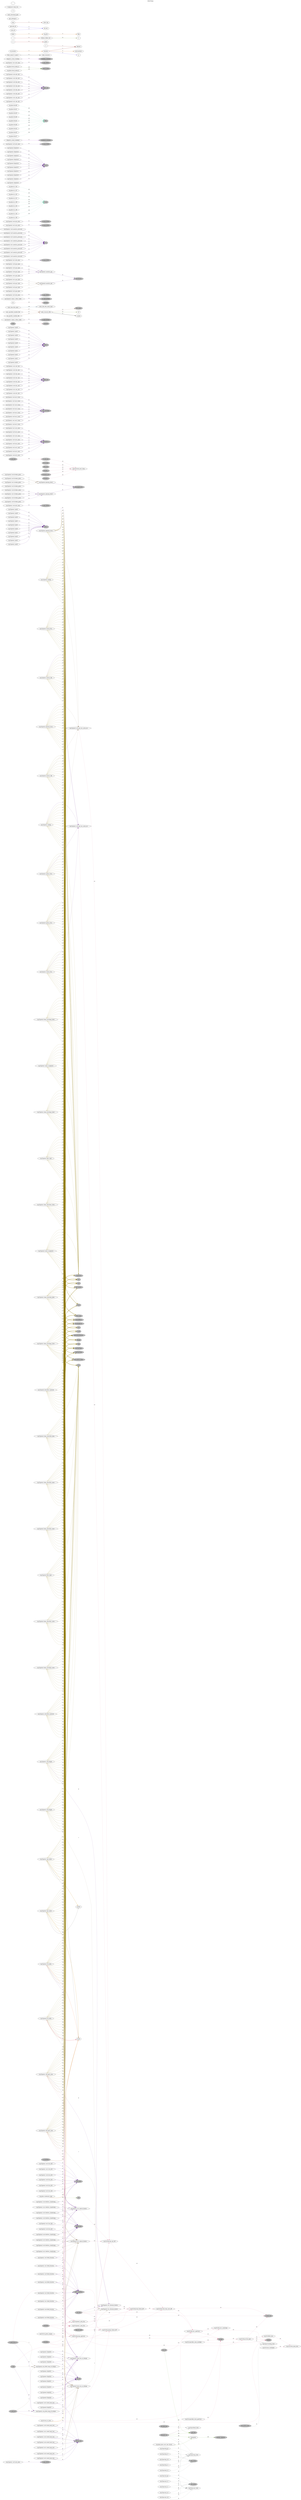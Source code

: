 digraph DSLF_None {
	label ="DSLF-None";
	labelloc=top;
	rankdir=LR;
	ranksep="1";
	"b_eps_HCE3" [style=filled, fillcolor=grey]
	"D_4" [style=filled, fillcolor=grey]
	"IAM_L" [style=filled, fillcolor=grey]
	"PB_fixed_par" [style=filled, fillcolor=grey]
	"b_eps_HCE4" [style=filled, fillcolor=grey]
	"L_col" [style=filled, fillcolor=grey]
	"OptCharType" [style=filled, fillcolor=grey]
	"q_pb_des" [style=filled, fillcolor=grey]
	"GlazingIntactIn" [style=filled, fillcolor=grey]
	"P_boil_des" [style=filled, fillcolor=grey]
	"Dirt_HCE" [style=filled, fillcolor=grey]
	"EPSILON_4" [style=filled, fillcolor=grey]
	"GeomEffects" [style=filled, fillcolor=grey]
	"Tau_envelope" [style=filled, fillcolor=grey]
	"AbsorberMaterial" [style=filled, fillcolor=grey]
	"aux_array" [style=filled, fillcolor=grey]
	"eta_ref" [style=filled, fillcolor=grey]
	"alpha_env" [style=filled, fillcolor=grey]
	"system_capacity" [style=filled, fillcolor=grey]
	"IAM_T" [style=filled, fillcolor=grey]
	"Pipe_hl_coef" [style=filled, fillcolor=grey]
	"A_aperture" [style=filled, fillcolor=grey]
	"D_p" [style=filled, fillcolor=grey]
	"ColAz" [style=filled, fillcolor=grey]
	"dirt_mirror" [style=filled, fillcolor=grey]
	"b_OpticalTable" [style=filled, fillcolor=grey]
	"T_amb_des_sf" [style=filled, fillcolor=grey]
	"nLoops" [style=filled, fillcolor=grey]
	"file_name" [style=filled, fillcolor=grey]
	"bop_array" [style=filled, fillcolor=grey]
	"SCA_drives_elec" [style=filled, fillcolor=grey]
	"HCE_FieldFrac" [style=filled, fillcolor=grey]
	"HLCharType" [style=filled, fillcolor=grey]
	"fP_sf_boil" [style=filled, fillcolor=grey]
	"D_2" [style=filled, fillcolor=grey]
	"D_5" [style=filled, fillcolor=grey]
	"q_max_aux" [style=filled, fillcolor=grey]
	"fP_sf_sh" [style=filled, fillcolor=grey]
	"latitude" [style=filled, fillcolor=grey]
	"solarm" [style=filled, fillcolor=grey]
	"CT" [style=filled, fillcolor=grey]
	"sh_OpticalTable" [style=filled, fillcolor=grey]
	"Design_loss" [style=filled, fillcolor=grey]
	"TrackingError" [style=filled, fillcolor=grey]
	"b_eps_HCE2" [style=filled, fillcolor=grey]
	"is_oncethru" [style=filled, fillcolor=grey]
	"fP_hdr_c" [style=filled, fillcolor=grey]
	"AnnulusGas" [style=filled, fillcolor=grey]
	"I_bn_des" [style=filled, fillcolor=grey]
	"Flow_type" [style=filled, fillcolor=grey]
	"sh_eps_HCE1" [style=filled, fillcolor=grey]
	"T_hot" [style=filled, fillcolor=grey]
	"D_3" [style=filled, fillcolor=grey]
	"T_cold_ref" [style=filled, fillcolor=grey]
	"rho_mirror_clean" [style=filled, fillcolor=grey]
	"P_a" [style=filled, fillcolor=grey]
	"fP_boil_to_sh" [style=filled, fillcolor=grey]
	"Shadowing" [style=filled, fillcolor=grey]
	"sh_eps_HCE2" [style=filled, fillcolor=grey]
	"demand_var" [style=filled, fillcolor=grey]
	"nModBoil" [style=filled, fillcolor=grey]
	"sh_eps_HCE4" [style=filled, fillcolor=grey]
	"F_wc" [style=filled, fillcolor=grey]
	"nModSH" [style=filled, fillcolor=grey]
	"P_turb_des" [style=filled, fillcolor=grey]
	"HL_dT" [style=filled, fillcolor=grey]
	"Rough" [style=filled, fillcolor=grey]
	"HL_W" [style=filled, fillcolor=grey]
	"azimuth" [style=filled, fillcolor=grey]
	"sh_eps_HCE3" [style=filled, fillcolor=grey]
	"weekend_schedule" [style=filled, fillcolor=grey]
	"ffrac" [style=filled, fillcolor=grey]
	"alpha_abs" [style=filled, fillcolor=grey]
	"fossil_mode" [style=filled, fillcolor=grey]
	"error" [style=filled, fillcolor=grey]
	"fP_hdr_h" [style=filled, fillcolor=grey]
	"b_eps_HCE1" [style=filled, fillcolor=grey]
	"weekday_schedule" [style=filled, fillcolor=grey]

	"file_to_key()( f_name )" -> "solar_resource" [label=0, color = black];
	"n" -> "dataset" [label=1, color = brown4];
	"location" -> "pb_locations" [label=2, color = darkorange3];
	"location" -> "g" [label=3, color = lightslateblue];
	"location" -> "dataset" [label=1, color = brown4];
	"dispatch_sched_weekend" -> "weekend_schedule" [label=4, color = mediumorchid];
	"dispatch_sched_weekday" -> "weekday_schedule" [label=4, color = mediumorchid];
	"x" -> "paths" [label=5, color = firebrick];
	"csp.lf.geom2.solpos_collinc_table" -> "sh_OpticalTable" [label=6, style=dashed, color = indigo];
	"csp.lf.geom2.var3.field_fraction" -> "HCE_FieldFrac" [label=6, style=dashed, color = indigo];
	"csp.lf.geom2.var3.field_fraction" -> "csp.lf.geom2.rec_optical_derate" [label=7, style=dashed, color = burlywood4];
	"csp.lf.geom2.var3.field_fraction" -> "csp.lf.geom2.heat_loss_at_design" [label=7, style=dashed, color = burlywood4];
	"csp.lf.par.bop_c0" -> "bop_array" [label=8, style=dashed, color = azure4];
	"csp.lf.par.bop_c0" -> "csp.lf.par.bop_total" [label=8, style=dashed, color = azure4];
	"csp.lf.geom1.var3.bellows_shadowing" -> "Shadowing" [label=6, style=dashed, color = indigo];
	"csp.lf.geom1.var3.bellows_shadowing" -> "csp.lf.geom1.rec_optical_derate" [label=9, style=dashed, color = darkorchid4];
	"csp.lf.geom1.var4.annulus_pressure" -> "P_a" [label=6, style=dashed, color = indigo];
	"csp.lf.geom1.iaml4" -> "IAM_L" [label=6, style=dashed, color = indigo];
	"csp.lf.geom2.var1.env_emis" -> "EPSILON_4" [label=6, style=dashed, color = indigo];
	"csp.pbns.fossil8" -> "ffrac" [label=10, style=dashed, color = aquamarine3];
	"PB_fixed_par" -> "csp.lf.par.fixed_total" [label=8, style=dashed, color = azure4];
	"library_folder_list" -> "L" [label=11, color = olivedrab];
	"csp.lf.geom2.hlpolyw3" -> "HL_W" [label=6, style=dashed, color = indigo];
	"csp.lf.geom2.var2.rated_heat_loss" -> "Design_loss" [label=6, style=dashed, color = indigo];
	"csp.lf.geom2.var2.rated_heat_loss" -> "csp.lf.geom2.heat_loss_at_design" [label=7, style=dashed, color = burlywood4];
	"csp.pbns.hc_ctl3" -> "F_wc" [label=10, style=dashed, color = aquamarine3];
	"csp.lf.geom2.var4.hce_dirt" -> "Dirt_HCE" [label=6, style=dashed, color = indigo];
	"csp.lf.geom2.var4.hce_dirt" -> "csp.lf.geom2.rec_optical_derate" [label=7, style=dashed, color = burlywood4];
	"csp.lf.sf.sm_or_area" -> "nLoops" [label=12, style=dashed, color = palevioletred];
	"csp.lf.sf.sm_or_area" -> "solarm" [label=12, style=dashed, color = palevioletred];
	"csp.lf.sf.sm_or_area" -> "mode" [label=13, color = darkgoldenrod2];
	"csp.lf.geom1.absorber_material" -> "A_aperture" [label=14, style=dashed, color = gold4];
	"csp.lf.geom1.absorber_material" -> "L_col" [label=14, style=dashed, color = gold4];
	"csp.lf.geom1.absorber_material" -> "OptCharType" [label=14, style=dashed, color = gold4];
	"csp.lf.geom1.absorber_material" -> "TrackingError" [label=14, style=dashed, color = gold4];
	"csp.lf.geom1.absorber_material" -> "GeomEffects" [label=14, style=dashed, color = gold4];
	"csp.lf.geom1.absorber_material" -> "rho_mirror_clean" [label=14, style=dashed, color = gold4];
	"csp.lf.geom1.absorber_material" -> "dirt_mirror" [label=14, style=dashed, color = gold4];
	"csp.lf.geom1.absorber_material" -> "error" [label=14, style=dashed, color = gold4];
	"csp.lf.geom1.absorber_material" -> "HLCharType" [label=14, style=dashed, color = gold4];
	"csp.lf.geom1.absorber_material" -> "D_2" [label=14, style=dashed, color = gold4];
	"csp.lf.geom1.absorber_material" -> "D_3" [label=14, style=dashed, color = gold4];
	"csp.lf.geom1.absorber_material" -> "D_4" [label=14, style=dashed, color = gold4];
	"csp.lf.geom1.absorber_material" -> "D_5" [label=14, style=dashed, color = gold4];
	"csp.lf.geom1.absorber_material" -> "D_p" [label=14, style=dashed, color = gold4];
	"csp.lf.geom1.absorber_material" -> "Rough" [label=14, style=dashed, color = gold4];
	"csp.lf.geom1.absorber_material" -> "Flow_type" [label=14, style=dashed, color = gold4];
	"csp.lf.geom1.absorber_material" -> "AbsorberMaterial" [label=14, style=dashed, color = gold4];
	"P_boil_des" -> "P_turb_des" [label=12, style=dashed, color = palevioletred];
	"csp.lf.geom1.annulus_gas" -> "AnnulusGas" [label=6, style=dashed, color = indigo];
	"csp.lf.geom2.var4.broken_glass" -> "csp.lf.geom2.glazing_intact" [label=7, style=dashed, color = burlywood4];
	"csp.pbns.hc_ctl7" -> "F_wc" [label=10, style=dashed, color = aquamarine3];
	"csp.lf.geom2.var3.broken_glass" -> "csp.lf.geom2.glazing_intact" [label=7, style=dashed, color = burlywood4];
	"csp.lf.geom2.var1.bellows_shadowing" -> "Shadowing" [label=6, style=dashed, color = indigo];
	"csp.lf.geom2.var1.bellows_shadowing" -> "csp.lf.geom2.rec_optical_derate" [label=7, style=dashed, color = burlywood4];
	"csp.lf.geom2.hl_mode" -> "A_aperture" [label=14, style=dashed, color = gold4];
	"csp.lf.geom2.hl_mode" -> "L_col" [label=14, style=dashed, color = gold4];
	"csp.lf.geom2.hl_mode" -> "OptCharType" [label=14, style=dashed, color = gold4];
	"csp.lf.geom2.hl_mode" -> "TrackingError" [label=14, style=dashed, color = gold4];
	"csp.lf.geom2.hl_mode" -> "GeomEffects" [label=14, style=dashed, color = gold4];
	"csp.lf.geom2.hl_mode" -> "rho_mirror_clean" [label=14, style=dashed, color = gold4];
	"csp.lf.geom2.hl_mode" -> "dirt_mirror" [label=14, style=dashed, color = gold4];
	"csp.lf.geom2.hl_mode" -> "error" [label=14, style=dashed, color = gold4];
	"csp.lf.geom2.hl_mode" -> "HLCharType" [label=14, style=dashed, color = gold4];
	"csp.lf.geom2.hl_mode" -> "D_2" [label=14, style=dashed, color = gold4];
	"csp.lf.geom2.hl_mode" -> "D_3" [label=14, style=dashed, color = gold4];
	"csp.lf.geom2.hl_mode" -> "D_4" [label=14, style=dashed, color = gold4];
	"csp.lf.geom2.hl_mode" -> "D_5" [label=14, style=dashed, color = gold4];
	"csp.lf.geom2.hl_mode" -> "D_p" [label=14, style=dashed, color = gold4];
	"csp.lf.geom2.hl_mode" -> "Rough" [label=14, style=dashed, color = gold4];
	"csp.lf.geom2.hl_mode" -> "Flow_type" [label=14, style=dashed, color = gold4];
	"csp.lf.geom2.hl_mode" -> "AbsorberMaterial" [label=14, style=dashed, color = gold4];
	"csp.lf.geom2.hl_mode" -> "csp.lf.geom2.rec_optical_derate" [label=7, style=dashed, color = burlywood4];
	"csp.lf.geom2.hl_mode" -> "csp.lf.geom2.heat_loss_at_design" [label=7, style=dashed, color = burlywood4];
	"csp.lf.geom2.hl_mode" -> "mode" [label=15, color = crimson];
	"csp.pbns.fossil1" -> "ffrac" [label=10, style=dashed, color = aquamarine3];
	"csp.lf.geom1.var4.broken_glass" -> "csp.lf.geom1.glazing_intact" [label=9, style=dashed, color = darkorchid4];
	"lat" -> "latitude" [label=12, style=dashed, color = palevioletred];
	"csp.lf.geom2.general_error" -> "A_aperture" [label=14, style=dashed, color = gold4];
	"csp.lf.geom2.general_error" -> "L_col" [label=14, style=dashed, color = gold4];
	"csp.lf.geom2.general_error" -> "OptCharType" [label=14, style=dashed, color = gold4];
	"csp.lf.geom2.general_error" -> "TrackingError" [label=14, style=dashed, color = gold4];
	"csp.lf.geom2.general_error" -> "GeomEffects" [label=14, style=dashed, color = gold4];
	"csp.lf.geom2.general_error" -> "rho_mirror_clean" [label=14, style=dashed, color = gold4];
	"csp.lf.geom2.general_error" -> "dirt_mirror" [label=14, style=dashed, color = gold4];
	"csp.lf.geom2.general_error" -> "error" [label=14, style=dashed, color = gold4];
	"csp.lf.geom2.general_error" -> "HLCharType" [label=14, style=dashed, color = gold4];
	"csp.lf.geom2.general_error" -> "D_2" [label=14, style=dashed, color = gold4];
	"csp.lf.geom2.general_error" -> "D_3" [label=14, style=dashed, color = gold4];
	"csp.lf.geom2.general_error" -> "D_4" [label=14, style=dashed, color = gold4];
	"csp.lf.geom2.general_error" -> "D_5" [label=14, style=dashed, color = gold4];
	"csp.lf.geom2.general_error" -> "D_p" [label=14, style=dashed, color = gold4];
	"csp.lf.geom2.general_error" -> "Rough" [label=14, style=dashed, color = gold4];
	"csp.lf.geom2.general_error" -> "Flow_type" [label=14, style=dashed, color = gold4];
	"csp.lf.geom2.general_error" -> "AbsorberMaterial" [label=14, style=dashed, color = gold4];
	"csp.lf.geom2.general_error" -> "csp.lf.geom2.coll_opt_loss_norm_inc" [label=7, style=dashed, color = burlywood4];
	"eta_ref" -> "csp.lf.sf.dp.sm1_aperture" [label=12, style=dashed, color = palevioletred];
	"eta_ref" -> "q_pb_des" [label=16, style=dashed, color = chartreuse4];
	"csp.lf.par.aux_c2" -> "aux_array" [label=8, style=dashed, color = azure4];
	"csp.lf.par.aux_c2" -> "csp.lf.par.aux_total" [label=8, style=dashed, color = azure4];
	"csp.lf.par.aux_pf" -> "aux_array" [label=8, style=dashed, color = azure4];
	"csp.lf.par.aux_pf" -> "csp.lf.par.aux_total" [label=8, style=dashed, color = azure4];
	"csp.lf.geom1.var2.abs_emis" -> "b_eps_HCE2" [label=6, style=dashed, color = indigo];
	"csp.lf.geom2.inner_roughness" -> "A_aperture" [label=14, style=dashed, color = gold4];
	"csp.lf.geom2.inner_roughness" -> "L_col" [label=14, style=dashed, color = gold4];
	"csp.lf.geom2.inner_roughness" -> "OptCharType" [label=14, style=dashed, color = gold4];
	"csp.lf.geom2.inner_roughness" -> "TrackingError" [label=14, style=dashed, color = gold4];
	"csp.lf.geom2.inner_roughness" -> "GeomEffects" [label=14, style=dashed, color = gold4];
	"csp.lf.geom2.inner_roughness" -> "rho_mirror_clean" [label=14, style=dashed, color = gold4];
	"csp.lf.geom2.inner_roughness" -> "dirt_mirror" [label=14, style=dashed, color = gold4];
	"csp.lf.geom2.inner_roughness" -> "error" [label=14, style=dashed, color = gold4];
	"csp.lf.geom2.inner_roughness" -> "HLCharType" [label=14, style=dashed, color = gold4];
	"csp.lf.geom2.inner_roughness" -> "D_2" [label=14, style=dashed, color = gold4];
	"csp.lf.geom2.inner_roughness" -> "D_3" [label=14, style=dashed, color = gold4];
	"csp.lf.geom2.inner_roughness" -> "D_4" [label=14, style=dashed, color = gold4];
	"csp.lf.geom2.inner_roughness" -> "D_5" [label=14, style=dashed, color = gold4];
	"csp.lf.geom2.inner_roughness" -> "D_p" [label=14, style=dashed, color = gold4];
	"csp.lf.geom2.inner_roughness" -> "Rough" [label=14, style=dashed, color = gold4];
	"csp.lf.geom2.inner_roughness" -> "Flow_type" [label=14, style=dashed, color = gold4];
	"csp.lf.geom2.inner_roughness" -> "AbsorberMaterial" [label=14, style=dashed, color = gold4];
	"csp.lf.geom1.diam_absorber_plug" -> "A_aperture" [label=14, style=dashed, color = gold4];
	"csp.lf.geom1.diam_absorber_plug" -> "L_col" [label=14, style=dashed, color = gold4];
	"csp.lf.geom1.diam_absorber_plug" -> "OptCharType" [label=14, style=dashed, color = gold4];
	"csp.lf.geom1.diam_absorber_plug" -> "TrackingError" [label=14, style=dashed, color = gold4];
	"csp.lf.geom1.diam_absorber_plug" -> "GeomEffects" [label=14, style=dashed, color = gold4];
	"csp.lf.geom1.diam_absorber_plug" -> "rho_mirror_clean" [label=14, style=dashed, color = gold4];
	"csp.lf.geom1.diam_absorber_plug" -> "dirt_mirror" [label=14, style=dashed, color = gold4];
	"csp.lf.geom1.diam_absorber_plug" -> "error" [label=14, style=dashed, color = gold4];
	"csp.lf.geom1.diam_absorber_plug" -> "HLCharType" [label=14, style=dashed, color = gold4];
	"csp.lf.geom1.diam_absorber_plug" -> "D_2" [label=14, style=dashed, color = gold4];
	"csp.lf.geom1.diam_absorber_plug" -> "D_3" [label=14, style=dashed, color = gold4];
	"csp.lf.geom1.diam_absorber_plug" -> "D_4" [label=14, style=dashed, color = gold4];
	"csp.lf.geom1.diam_absorber_plug" -> "D_5" [label=14, style=dashed, color = gold4];
	"csp.lf.geom1.diam_absorber_plug" -> "D_p" [label=14, style=dashed, color = gold4];
	"csp.lf.geom1.diam_absorber_plug" -> "Rough" [label=14, style=dashed, color = gold4];
	"csp.lf.geom1.diam_absorber_plug" -> "Flow_type" [label=14, style=dashed, color = gold4];
	"csp.lf.geom1.diam_absorber_plug" -> "AbsorberMaterial" [label=14, style=dashed, color = gold4];
	"Pipe_hl_coef" -> "csp.lf.sf.dp.piping_therm_eff" [label=12, style=dashed, color = palevioletred];
	"csp.lf.geom1.soiling" -> "A_aperture" [label=14, style=dashed, color = gold4];
	"csp.lf.geom1.soiling" -> "L_col" [label=14, style=dashed, color = gold4];
	"csp.lf.geom1.soiling" -> "OptCharType" [label=14, style=dashed, color = gold4];
	"csp.lf.geom1.soiling" -> "TrackingError" [label=14, style=dashed, color = gold4];
	"csp.lf.geom1.soiling" -> "GeomEffects" [label=14, style=dashed, color = gold4];
	"csp.lf.geom1.soiling" -> "rho_mirror_clean" [label=14, style=dashed, color = gold4];
	"csp.lf.geom1.soiling" -> "dirt_mirror" [label=14, style=dashed, color = gold4];
	"csp.lf.geom1.soiling" -> "error" [label=14, style=dashed, color = gold4];
	"csp.lf.geom1.soiling" -> "HLCharType" [label=14, style=dashed, color = gold4];
	"csp.lf.geom1.soiling" -> "D_2" [label=14, style=dashed, color = gold4];
	"csp.lf.geom1.soiling" -> "D_3" [label=14, style=dashed, color = gold4];
	"csp.lf.geom1.soiling" -> "D_4" [label=14, style=dashed, color = gold4];
	"csp.lf.geom1.soiling" -> "D_5" [label=14, style=dashed, color = gold4];
	"csp.lf.geom1.soiling" -> "D_p" [label=14, style=dashed, color = gold4];
	"csp.lf.geom1.soiling" -> "Rough" [label=14, style=dashed, color = gold4];
	"csp.lf.geom1.soiling" -> "Flow_type" [label=14, style=dashed, color = gold4];
	"csp.lf.geom1.soiling" -> "AbsorberMaterial" [label=14, style=dashed, color = gold4];
	"csp.lf.geom1.soiling" -> "csp.lf.geom1.coll_opt_loss_norm_inc" [label=9, style=dashed, color = darkorchid4];
	"csp.lf.geom1.hlpolyw4" -> "HL_W" [label=6, style=dashed, color = indigo];
	"csp.pbns.fossil3" -> "ffrac" [label=10, style=dashed, color = aquamarine3];
	"csp.lf.geom1.general_error" -> "A_aperture" [label=14, style=dashed, color = gold4];
	"csp.lf.geom1.general_error" -> "L_col" [label=14, style=dashed, color = gold4];
	"csp.lf.geom1.general_error" -> "OptCharType" [label=14, style=dashed, color = gold4];
	"csp.lf.geom1.general_error" -> "TrackingError" [label=14, style=dashed, color = gold4];
	"csp.lf.geom1.general_error" -> "GeomEffects" [label=14, style=dashed, color = gold4];
	"csp.lf.geom1.general_error" -> "rho_mirror_clean" [label=14, style=dashed, color = gold4];
	"csp.lf.geom1.general_error" -> "dirt_mirror" [label=14, style=dashed, color = gold4];
	"csp.lf.geom1.general_error" -> "error" [label=14, style=dashed, color = gold4];
	"csp.lf.geom1.general_error" -> "HLCharType" [label=14, style=dashed, color = gold4];
	"csp.lf.geom1.general_error" -> "D_2" [label=14, style=dashed, color = gold4];
	"csp.lf.geom1.general_error" -> "D_3" [label=14, style=dashed, color = gold4];
	"csp.lf.geom1.general_error" -> "D_4" [label=14, style=dashed, color = gold4];
	"csp.lf.geom1.general_error" -> "D_5" [label=14, style=dashed, color = gold4];
	"csp.lf.geom1.general_error" -> "D_p" [label=14, style=dashed, color = gold4];
	"csp.lf.geom1.general_error" -> "Rough" [label=14, style=dashed, color = gold4];
	"csp.lf.geom1.general_error" -> "Flow_type" [label=14, style=dashed, color = gold4];
	"csp.lf.geom1.general_error" -> "AbsorberMaterial" [label=14, style=dashed, color = gold4];
	"csp.lf.geom1.general_error" -> "csp.lf.geom1.coll_opt_loss_norm_inc" [label=9, style=dashed, color = darkorchid4];
	"log_file" -> "flog" [label=2, color = darkorange3];
	"csp.lf.geom2.hlpolyt0" -> "HL_dT" [label=6, style=dashed, color = indigo];
	"csp.lf.geom2.hlpolyt0" -> "csp.lf.geom2.heat_loss_at_design" [label=7, style=dashed, color = burlywood4];
	"csp.lf.geom1.var1.field_fraction" -> "HCE_FieldFrac" [label=6, style=dashed, color = indigo];
	"csp.lf.geom1.var1.field_fraction" -> "csp.lf.geom1.rec_optical_derate" [label=9, style=dashed, color = darkorchid4];
	"csp.lf.geom1.var1.field_fraction" -> "csp.lf.geom1.heat_loss_at_design" [label=9, style=dashed, color = darkorchid4];
	"csp.lf.par.bop_c1" -> "bop_array" [label=8, style=dashed, color = azure4];
	"csp.lf.par.bop_c1" -> "csp.lf.par.bop_total" [label=8, style=dashed, color = azure4];
	"csp.lf.geom2.var4.abs_abs" -> "alpha_abs" [label=6, style=dashed, color = indigo];
	"csp.lf.geom1.hlpolyt2" -> "HL_dT" [label=6, style=dashed, color = indigo];
	"csp.lf.geom1.hlpolyt2" -> "csp.lf.geom1.heat_loss_at_design" [label=9, style=dashed, color = darkorchid4];
	"ColAz" -> "azimuth" [label=12, style=dashed, color = palevioletred];
	"csp.pbns.fossil_mode_st" -> "fossil_mode" [label=16, style=dashed, color = chartreuse4];
	"csp.lf.geom1.coll_opt_loss_norm_inc" -> "csp.lf.sf.dp.loop_opt_eff" [label=12, style=dashed, color = palevioletred];
	"csp.lf.geom2.var4.env_trans" -> "Tau_envelope" [label=6, style=dashed, color = indigo];
	"csp.pbns.fossil6" -> "ffrac" [label=10, style=dashed, color = aquamarine3];
	"csp.lf.geom1.hlpolyw2" -> "HL_W" [label=6, style=dashed, color = indigo];
	"csp.lf.geom1.var2.abs_abs" -> "alpha_abs" [label=6, style=dashed, color = indigo];
	"csp.lf.geom1.iamt0" -> "IAM_T" [label=6, style=dashed, color = indigo];
	"csp.lf.geom1.hlpolyt3" -> "HL_dT" [label=6, style=dashed, color = indigo];
	"csp.lf.geom1.hlpolyt3" -> "csp.lf.geom1.heat_loss_at_design" [label=9, style=dashed, color = darkorchid4];
	"csp.lf.geom1.var1.env_abs" -> "alpha_env" [label=6, style=dashed, color = indigo];
	"csp.lf.geom2.diam_absorber_inner" -> "A_aperture" [label=14, style=dashed, color = gold4];
	"csp.lf.geom2.diam_absorber_inner" -> "L_col" [label=14, style=dashed, color = gold4];
	"csp.lf.geom2.diam_absorber_inner" -> "OptCharType" [label=14, style=dashed, color = gold4];
	"csp.lf.geom2.diam_absorber_inner" -> "TrackingError" [label=14, style=dashed, color = gold4];
	"csp.lf.geom2.diam_absorber_inner" -> "GeomEffects" [label=14, style=dashed, color = gold4];
	"csp.lf.geom2.diam_absorber_inner" -> "rho_mirror_clean" [label=14, style=dashed, color = gold4];
	"csp.lf.geom2.diam_absorber_inner" -> "dirt_mirror" [label=14, style=dashed, color = gold4];
	"csp.lf.geom2.diam_absorber_inner" -> "error" [label=14, style=dashed, color = gold4];
	"csp.lf.geom2.diam_absorber_inner" -> "HLCharType" [label=14, style=dashed, color = gold4];
	"csp.lf.geom2.diam_absorber_inner" -> "D_2" [label=14, style=dashed, color = gold4];
	"csp.lf.geom2.diam_absorber_inner" -> "D_3" [label=14, style=dashed, color = gold4];
	"csp.lf.geom2.diam_absorber_inner" -> "D_4" [label=14, style=dashed, color = gold4];
	"csp.lf.geom2.diam_absorber_inner" -> "D_5" [label=14, style=dashed, color = gold4];
	"csp.lf.geom2.diam_absorber_inner" -> "D_p" [label=14, style=dashed, color = gold4];
	"csp.lf.geom2.diam_absorber_inner" -> "Rough" [label=14, style=dashed, color = gold4];
	"csp.lf.geom2.diam_absorber_inner" -> "Flow_type" [label=14, style=dashed, color = gold4];
	"csp.lf.geom2.diam_absorber_inner" -> "AbsorberMaterial" [label=14, style=dashed, color = gold4];
	"T_amb_des_sf" -> "csp.lf.sf.dp.piping_therm_eff" [label=12, style=dashed, color = palevioletred];
	"T_amb_des_sf" -> "csp.lf.geom1.avg_field_temp_dt_design" [label=9, style=dashed, color = darkorchid4];
	"T_amb_des_sf" -> "csp.lf.geom2.avg_field_temp_dt_design" [label=7, style=dashed, color = burlywood4];
	"solar_data_file_name" -> "solar_resource_file" [label=17, style=dashed, color = sienna4];
	"solar_data_file_name" -> "solar_data_file_name_load" [label=18, color = skyblue4];
	"csp.lf.geom2.var3.annulus_pressure" -> "P_a" [label=6, style=dashed, color = indigo];
	"csp.lf.geom1.iamt2" -> "IAM_T" [label=6, style=dashed, color = indigo];
	"csp.lf.sf.geom2_area_frac" -> "csp.lf.sf.dp.loop_opt_eff" [label=12, style=dashed, color = palevioletred];
	"csp.lf.sf.geom2_area_frac" -> "csp.lf.sf.dp.loop_therm_eff" [label=12, style=dashed, color = palevioletred];
	"nLoops" -> "csp.lf.sf.dp.actual_aper" [label=12, style=dashed, color = palevioletred];
	"csp.lf.geom1.solpos_collinc_table" -> "b_OpticalTable" [label=6, style=dashed, color = indigo];
	"csp.lf.geom1.iamt4" -> "IAM_T" [label=6, style=dashed, color = indigo];
	"nameplate" -> "system_capacity" [label=16, style=dashed, color = chartreuse4];
	"SCA_drives_elec" -> "csp.lf.par.tracking_total" [label=8, style=dashed, color = azure4];
	"csp.lf.geom2.var2.annulus_pressure" -> "P_a" [label=6, style=dashed, color = indigo];
	"csp.lf.geom2.var3.env_emis" -> "EPSILON_4" [label=6, style=dashed, color = indigo];
	"csp.lf.sf.geom1_area_frac" -> "csp.lf.sf.dp.loop_opt_eff" [label=12, style=dashed, color = palevioletred];
	"csp.lf.sf.geom1_area_frac" -> "csp.lf.sf.dp.loop_therm_eff" [label=12, style=dashed, color = palevioletred];
	"csp.lf.geom2.iamt3" -> "IAM_T" [label=6, style=dashed, color = indigo];
	"csp.lf.geom1.iaml0" -> "IAM_L" [label=6, style=dashed, color = indigo];
	"csp.lf.geom2.mirror_refl" -> "A_aperture" [label=14, style=dashed, color = gold4];
	"csp.lf.geom2.mirror_refl" -> "L_col" [label=14, style=dashed, color = gold4];
	"csp.lf.geom2.mirror_refl" -> "OptCharType" [label=14, style=dashed, color = gold4];
	"csp.lf.geom2.mirror_refl" -> "TrackingError" [label=14, style=dashed, color = gold4];
	"csp.lf.geom2.mirror_refl" -> "GeomEffects" [label=14, style=dashed, color = gold4];
	"csp.lf.geom2.mirror_refl" -> "rho_mirror_clean" [label=14, style=dashed, color = gold4];
	"csp.lf.geom2.mirror_refl" -> "dirt_mirror" [label=14, style=dashed, color = gold4];
	"csp.lf.geom2.mirror_refl" -> "error" [label=14, style=dashed, color = gold4];
	"csp.lf.geom2.mirror_refl" -> "HLCharType" [label=14, style=dashed, color = gold4];
	"csp.lf.geom2.mirror_refl" -> "D_2" [label=14, style=dashed, color = gold4];
	"csp.lf.geom2.mirror_refl" -> "D_3" [label=14, style=dashed, color = gold4];
	"csp.lf.geom2.mirror_refl" -> "D_4" [label=14, style=dashed, color = gold4];
	"csp.lf.geom2.mirror_refl" -> "D_5" [label=14, style=dashed, color = gold4];
	"csp.lf.geom2.mirror_refl" -> "D_p" [label=14, style=dashed, color = gold4];
	"csp.lf.geom2.mirror_refl" -> "Rough" [label=14, style=dashed, color = gold4];
	"csp.lf.geom2.mirror_refl" -> "Flow_type" [label=14, style=dashed, color = gold4];
	"csp.lf.geom2.mirror_refl" -> "AbsorberMaterial" [label=14, style=dashed, color = gold4];
	"csp.lf.geom2.mirror_refl" -> "csp.lf.geom2.coll_opt_loss_norm_inc" [label=7, style=dashed, color = burlywood4];
	"csp.lf.geom1.var3.field_fraction" -> "HCE_FieldFrac" [label=6, style=dashed, color = indigo];
	"csp.lf.geom1.var3.field_fraction" -> "csp.lf.geom1.rec_optical_derate" [label=9, style=dashed, color = darkorchid4];
	"csp.lf.geom1.var3.field_fraction" -> "csp.lf.geom1.heat_loss_at_design" [label=9, style=dashed, color = darkorchid4];
	"csp.lf.geom2.rec_optical_derate" -> "csp.lf.sf.dp.loop_opt_eff" [label=12, style=dashed, color = palevioletred];
	"csp.lf.geom1.var4.hce_dirt" -> "Dirt_HCE" [label=6, style=dashed, color = indigo];
	"csp.lf.geom1.var4.hce_dirt" -> "csp.lf.geom1.rec_optical_derate" [label=9, style=dashed, color = darkorchid4];
	"csp.lf.geom1.var1.env_emis" -> "EPSILON_4" [label=6, style=dashed, color = indigo];
	"csp.lf.geom2.var3.hce_dirt" -> "Dirt_HCE" [label=6, style=dashed, color = indigo];
	"csp.lf.geom2.var3.hce_dirt" -> "csp.lf.geom2.rec_optical_derate" [label=7, style=dashed, color = burlywood4];
	"csp.lf.geom1.refl_aper_area" -> "csp.lf.sf.geom2_area_frac" [label=12, style=dashed, color = palevioletred];
	"csp.lf.geom1.refl_aper_area" -> "csp.lf.sf.geom1_area_frac" [label=12, style=dashed, color = palevioletred];
	"csp.lf.geom1.refl_aper_area" -> "csp.lf.sf.dp.loop_aperture" [label=12, style=dashed, color = palevioletred];
	"csp.lf.geom1.refl_aper_area" -> "A_aperture" [label=14, style=dashed, color = gold4];
	"csp.lf.geom1.refl_aper_area" -> "L_col" [label=14, style=dashed, color = gold4];
	"csp.lf.geom1.refl_aper_area" -> "OptCharType" [label=14, style=dashed, color = gold4];
	"csp.lf.geom1.refl_aper_area" -> "TrackingError" [label=14, style=dashed, color = gold4];
	"csp.lf.geom1.refl_aper_area" -> "GeomEffects" [label=14, style=dashed, color = gold4];
	"csp.lf.geom1.refl_aper_area" -> "rho_mirror_clean" [label=14, style=dashed, color = gold4];
	"csp.lf.geom1.refl_aper_area" -> "dirt_mirror" [label=14, style=dashed, color = gold4];
	"csp.lf.geom1.refl_aper_area" -> "error" [label=14, style=dashed, color = gold4];
	"csp.lf.geom1.refl_aper_area" -> "HLCharType" [label=14, style=dashed, color = gold4];
	"csp.lf.geom1.refl_aper_area" -> "D_2" [label=14, style=dashed, color = gold4];
	"csp.lf.geom1.refl_aper_area" -> "D_3" [label=14, style=dashed, color = gold4];
	"csp.lf.geom1.refl_aper_area" -> "D_4" [label=14, style=dashed, color = gold4];
	"csp.lf.geom1.refl_aper_area" -> "D_5" [label=14, style=dashed, color = gold4];
	"csp.lf.geom1.refl_aper_area" -> "D_p" [label=14, style=dashed, color = gold4];
	"csp.lf.geom1.refl_aper_area" -> "Rough" [label=14, style=dashed, color = gold4];
	"csp.lf.geom1.refl_aper_area" -> "Flow_type" [label=14, style=dashed, color = gold4];
	"csp.lf.geom1.refl_aper_area" -> "AbsorberMaterial" [label=14, style=dashed, color = gold4];
	"csp.lf.geom1.refl_aper_area" -> "csp.lf.geom1.rec_thermal_derate" [label=9, style=dashed, color = darkorchid4];
	"csp.lf.geom1.var1.broken_glass" -> "csp.lf.geom1.glazing_intact" [label=9, style=dashed, color = darkorchid4];
	"csp.lf.geom1.var1.hce_dirt" -> "Dirt_HCE" [label=6, style=dashed, color = indigo];
	"csp.lf.geom1.var1.hce_dirt" -> "csp.lf.geom1.rec_optical_derate" [label=9, style=dashed, color = darkorchid4];
	"csp.lf.geom2.var2.hce_dirt" -> "Dirt_HCE" [label=6, style=dashed, color = indigo];
	"csp.lf.geom2.var2.hce_dirt" -> "csp.lf.geom2.rec_optical_derate" [label=7, style=dashed, color = burlywood4];
	"csp.lf.geom2.refl_aper_area" -> "csp.lf.sf.geom2_area_frac" [label=12, style=dashed, color = palevioletred];
	"csp.lf.geom2.refl_aper_area" -> "csp.lf.sf.geom1_area_frac" [label=12, style=dashed, color = palevioletred];
	"csp.lf.geom2.refl_aper_area" -> "csp.lf.sf.dp.loop_aperture" [label=12, style=dashed, color = palevioletred];
	"csp.lf.geom2.refl_aper_area" -> "A_aperture" [label=14, style=dashed, color = gold4];
	"csp.lf.geom2.refl_aper_area" -> "L_col" [label=14, style=dashed, color = gold4];
	"csp.lf.geom2.refl_aper_area" -> "OptCharType" [label=14, style=dashed, color = gold4];
	"csp.lf.geom2.refl_aper_area" -> "TrackingError" [label=14, style=dashed, color = gold4];
	"csp.lf.geom2.refl_aper_area" -> "GeomEffects" [label=14, style=dashed, color = gold4];
	"csp.lf.geom2.refl_aper_area" -> "rho_mirror_clean" [label=14, style=dashed, color = gold4];
	"csp.lf.geom2.refl_aper_area" -> "dirt_mirror" [label=14, style=dashed, color = gold4];
	"csp.lf.geom2.refl_aper_area" -> "error" [label=14, style=dashed, color = gold4];
	"csp.lf.geom2.refl_aper_area" -> "HLCharType" [label=14, style=dashed, color = gold4];
	"csp.lf.geom2.refl_aper_area" -> "D_2" [label=14, style=dashed, color = gold4];
	"csp.lf.geom2.refl_aper_area" -> "D_3" [label=14, style=dashed, color = gold4];
	"csp.lf.geom2.refl_aper_area" -> "D_4" [label=14, style=dashed, color = gold4];
	"csp.lf.geom2.refl_aper_area" -> "D_5" [label=14, style=dashed, color = gold4];
	"csp.lf.geom2.refl_aper_area" -> "D_p" [label=14, style=dashed, color = gold4];
	"csp.lf.geom2.refl_aper_area" -> "Rough" [label=14, style=dashed, color = gold4];
	"csp.lf.geom2.refl_aper_area" -> "Flow_type" [label=14, style=dashed, color = gold4];
	"csp.lf.geom2.refl_aper_area" -> "AbsorberMaterial" [label=14, style=dashed, color = gold4];
	"csp.lf.geom2.refl_aper_area" -> "csp.lf.geom2.rec_thermal_derate" [label=7, style=dashed, color = burlywood4];
	"csp.lf.geom1.var2.env_abs" -> "alpha_env" [label=6, style=dashed, color = indigo];
	"csp.lf.geom1.geom_error" -> "A_aperture" [label=14, style=dashed, color = gold4];
	"csp.lf.geom1.geom_error" -> "L_col" [label=14, style=dashed, color = gold4];
	"csp.lf.geom1.geom_error" -> "OptCharType" [label=14, style=dashed, color = gold4];
	"csp.lf.geom1.geom_error" -> "TrackingError" [label=14, style=dashed, color = gold4];
	"csp.lf.geom1.geom_error" -> "GeomEffects" [label=14, style=dashed, color = gold4];
	"csp.lf.geom1.geom_error" -> "rho_mirror_clean" [label=14, style=dashed, color = gold4];
	"csp.lf.geom1.geom_error" -> "dirt_mirror" [label=14, style=dashed, color = gold4];
	"csp.lf.geom1.geom_error" -> "error" [label=14, style=dashed, color = gold4];
	"csp.lf.geom1.geom_error" -> "HLCharType" [label=14, style=dashed, color = gold4];
	"csp.lf.geom1.geom_error" -> "D_2" [label=14, style=dashed, color = gold4];
	"csp.lf.geom1.geom_error" -> "D_3" [label=14, style=dashed, color = gold4];
	"csp.lf.geom1.geom_error" -> "D_4" [label=14, style=dashed, color = gold4];
	"csp.lf.geom1.geom_error" -> "D_5" [label=14, style=dashed, color = gold4];
	"csp.lf.geom1.geom_error" -> "D_p" [label=14, style=dashed, color = gold4];
	"csp.lf.geom1.geom_error" -> "Rough" [label=14, style=dashed, color = gold4];
	"csp.lf.geom1.geom_error" -> "Flow_type" [label=14, style=dashed, color = gold4];
	"csp.lf.geom1.geom_error" -> "AbsorberMaterial" [label=14, style=dashed, color = gold4];
	"csp.lf.geom1.geom_error" -> "csp.lf.geom1.coll_opt_loss_norm_inc" [label=9, style=dashed, color = darkorchid4];
	"csp.lf.geom1.var2.env_emis" -> "EPSILON_4" [label=6, style=dashed, color = indigo];
	"csp.pbns.hc_ctl2" -> "F_wc" [label=10, style=dashed, color = aquamarine3];
	"csp.lf.par.aux_c1" -> "aux_array" [label=8, style=dashed, color = azure4];
	"csp.lf.par.aux_c1" -> "csp.lf.par.aux_total" [label=8, style=dashed, color = azure4];
	"csp.lf.geom2.iamt0" -> "IAM_T" [label=6, style=dashed, color = indigo];
	"fP_sf_boil" -> "csp.lf.sf.total_pres_drop" [label=12, style=dashed, color = palevioletred];
	"csp.lf.geom1.var2.env_trans" -> "Tau_envelope" [label=6, style=dashed, color = indigo];
	"csp.lf.geom1.var3.hce_dirt" -> "Dirt_HCE" [label=6, style=dashed, color = indigo];
	"csp.lf.geom1.var3.hce_dirt" -> "csp.lf.geom1.rec_optical_derate" [label=9, style=dashed, color = darkorchid4];
	"csp.lf.geom1.var1.annulus_pressure" -> "P_a" [label=6, style=dashed, color = indigo];
	"csp.lf.geom1.var3.rated_heat_loss" -> "Design_loss" [label=6, style=dashed, color = indigo];
	"csp.lf.geom1.var3.rated_heat_loss" -> "csp.lf.geom1.heat_loss_at_design" [label=9, style=dashed, color = darkorchid4];
	"csp.lf.geom1.hlpolyw0" -> "HL_W" [label=6, style=dashed, color = indigo];
	"csp.lf.geom2.annulus_gas" -> "AnnulusGas" [label=6, style=dashed, color = indigo];
	"csp.pbns.gross_net_conv_factor" -> "nameplate" [label=16, style=dashed, color = chartreuse4];
	"csp.lf.geom2.absorber_material" -> "A_aperture" [label=14, style=dashed, color = gold4];
	"csp.lf.geom2.absorber_material" -> "L_col" [label=14, style=dashed, color = gold4];
	"csp.lf.geom2.absorber_material" -> "OptCharType" [label=14, style=dashed, color = gold4];
	"csp.lf.geom2.absorber_material" -> "TrackingError" [label=14, style=dashed, color = gold4];
	"csp.lf.geom2.absorber_material" -> "GeomEffects" [label=14, style=dashed, color = gold4];
	"csp.lf.geom2.absorber_material" -> "rho_mirror_clean" [label=14, style=dashed, color = gold4];
	"csp.lf.geom2.absorber_material" -> "dirt_mirror" [label=14, style=dashed, color = gold4];
	"csp.lf.geom2.absorber_material" -> "error" [label=14, style=dashed, color = gold4];
	"csp.lf.geom2.absorber_material" -> "HLCharType" [label=14, style=dashed, color = gold4];
	"csp.lf.geom2.absorber_material" -> "D_2" [label=14, style=dashed, color = gold4];
	"csp.lf.geom2.absorber_material" -> "D_3" [label=14, style=dashed, color = gold4];
	"csp.lf.geom2.absorber_material" -> "D_4" [label=14, style=dashed, color = gold4];
	"csp.lf.geom2.absorber_material" -> "D_5" [label=14, style=dashed, color = gold4];
	"csp.lf.geom2.absorber_material" -> "D_p" [label=14, style=dashed, color = gold4];
	"csp.lf.geom2.absorber_material" -> "Rough" [label=14, style=dashed, color = gold4];
	"csp.lf.geom2.absorber_material" -> "Flow_type" [label=14, style=dashed, color = gold4];
	"csp.lf.geom2.absorber_material" -> "AbsorberMaterial" [label=14, style=dashed, color = gold4];
	"csp.lf.geom1.avg_field_temp_dt_design" -> "csp.lf.geom1.heat_loss_at_design" [label=9, style=dashed, color = darkorchid4];
	"csp.lf.geom2.avg_field_temp_dt_design" -> "csp.lf.geom2.heat_loss_at_design" [label=7, style=dashed, color = burlywood4];
	"csp.lf.geom1.var2.broken_glass" -> "csp.lf.geom1.glazing_intact" [label=9, style=dashed, color = darkorchid4];
	"csp.lf.geom2.coll_length" -> "A_aperture" [label=14, style=dashed, color = gold4];
	"csp.lf.geom2.coll_length" -> "L_col" [label=14, style=dashed, color = gold4];
	"csp.lf.geom2.coll_length" -> "OptCharType" [label=14, style=dashed, color = gold4];
	"csp.lf.geom2.coll_length" -> "TrackingError" [label=14, style=dashed, color = gold4];
	"csp.lf.geom2.coll_length" -> "GeomEffects" [label=14, style=dashed, color = gold4];
	"csp.lf.geom2.coll_length" -> "rho_mirror_clean" [label=14, style=dashed, color = gold4];
	"csp.lf.geom2.coll_length" -> "dirt_mirror" [label=14, style=dashed, color = gold4];
	"csp.lf.geom2.coll_length" -> "error" [label=14, style=dashed, color = gold4];
	"csp.lf.geom2.coll_length" -> "HLCharType" [label=14, style=dashed, color = gold4];
	"csp.lf.geom2.coll_length" -> "D_2" [label=14, style=dashed, color = gold4];
	"csp.lf.geom2.coll_length" -> "D_3" [label=14, style=dashed, color = gold4];
	"csp.lf.geom2.coll_length" -> "D_4" [label=14, style=dashed, color = gold4];
	"csp.lf.geom2.coll_length" -> "D_5" [label=14, style=dashed, color = gold4];
	"csp.lf.geom2.coll_length" -> "D_p" [label=14, style=dashed, color = gold4];
	"csp.lf.geom2.coll_length" -> "Rough" [label=14, style=dashed, color = gold4];
	"csp.lf.geom2.coll_length" -> "Flow_type" [label=14, style=dashed, color = gold4];
	"csp.lf.geom2.coll_length" -> "AbsorberMaterial" [label=14, style=dashed, color = gold4];
	"csp.lf.geom2.coll_length" -> "csp.lf.geom2.rec_thermal_derate" [label=7, style=dashed, color = burlywood4];
	"csp.lf.geom1.diam_absorber_outer" -> "A_aperture" [label=14, style=dashed, color = gold4];
	"csp.lf.geom1.diam_absorber_outer" -> "L_col" [label=14, style=dashed, color = gold4];
	"csp.lf.geom1.diam_absorber_outer" -> "OptCharType" [label=14, style=dashed, color = gold4];
	"csp.lf.geom1.diam_absorber_outer" -> "TrackingError" [label=14, style=dashed, color = gold4];
	"csp.lf.geom1.diam_absorber_outer" -> "GeomEffects" [label=14, style=dashed, color = gold4];
	"csp.lf.geom1.diam_absorber_outer" -> "rho_mirror_clean" [label=14, style=dashed, color = gold4];
	"csp.lf.geom1.diam_absorber_outer" -> "dirt_mirror" [label=14, style=dashed, color = gold4];
	"csp.lf.geom1.diam_absorber_outer" -> "error" [label=14, style=dashed, color = gold4];
	"csp.lf.geom1.diam_absorber_outer" -> "HLCharType" [label=14, style=dashed, color = gold4];
	"csp.lf.geom1.diam_absorber_outer" -> "D_2" [label=14, style=dashed, color = gold4];
	"csp.lf.geom1.diam_absorber_outer" -> "D_3" [label=14, style=dashed, color = gold4];
	"csp.lf.geom1.diam_absorber_outer" -> "D_4" [label=14, style=dashed, color = gold4];
	"csp.lf.geom1.diam_absorber_outer" -> "D_5" [label=14, style=dashed, color = gold4];
	"csp.lf.geom1.diam_absorber_outer" -> "D_p" [label=14, style=dashed, color = gold4];
	"csp.lf.geom1.diam_absorber_outer" -> "Rough" [label=14, style=dashed, color = gold4];
	"csp.lf.geom1.diam_absorber_outer" -> "Flow_type" [label=14, style=dashed, color = gold4];
	"csp.lf.geom1.diam_absorber_outer" -> "AbsorberMaterial" [label=14, style=dashed, color = gold4];
	"csp.lf.geom2.diam_absorber_plug" -> "A_aperture" [label=14, style=dashed, color = gold4];
	"csp.lf.geom2.diam_absorber_plug" -> "L_col" [label=14, style=dashed, color = gold4];
	"csp.lf.geom2.diam_absorber_plug" -> "OptCharType" [label=14, style=dashed, color = gold4];
	"csp.lf.geom2.diam_absorber_plug" -> "TrackingError" [label=14, style=dashed, color = gold4];
	"csp.lf.geom2.diam_absorber_plug" -> "GeomEffects" [label=14, style=dashed, color = gold4];
	"csp.lf.geom2.diam_absorber_plug" -> "rho_mirror_clean" [label=14, style=dashed, color = gold4];
	"csp.lf.geom2.diam_absorber_plug" -> "dirt_mirror" [label=14, style=dashed, color = gold4];
	"csp.lf.geom2.diam_absorber_plug" -> "error" [label=14, style=dashed, color = gold4];
	"csp.lf.geom2.diam_absorber_plug" -> "HLCharType" [label=14, style=dashed, color = gold4];
	"csp.lf.geom2.diam_absorber_plug" -> "D_2" [label=14, style=dashed, color = gold4];
	"csp.lf.geom2.diam_absorber_plug" -> "D_3" [label=14, style=dashed, color = gold4];
	"csp.lf.geom2.diam_absorber_plug" -> "D_4" [label=14, style=dashed, color = gold4];
	"csp.lf.geom2.diam_absorber_plug" -> "D_5" [label=14, style=dashed, color = gold4];
	"csp.lf.geom2.diam_absorber_plug" -> "D_p" [label=14, style=dashed, color = gold4];
	"csp.lf.geom2.diam_absorber_plug" -> "Rough" [label=14, style=dashed, color = gold4];
	"csp.lf.geom2.diam_absorber_plug" -> "Flow_type" [label=14, style=dashed, color = gold4];
	"csp.lf.geom2.diam_absorber_plug" -> "AbsorberMaterial" [label=14, style=dashed, color = gold4];
	"csp.lf.geom2.var3.abs_abs" -> "alpha_abs" [label=6, style=dashed, color = indigo];
	"csp.lf.geom2.hlpolyt2" -> "HL_dT" [label=6, style=dashed, color = indigo];
	"csp.lf.geom2.hlpolyt2" -> "csp.lf.geom2.heat_loss_at_design" [label=7, style=dashed, color = burlywood4];
	"csp.lf.geom2.hlpolyt1" -> "HL_dT" [label=6, style=dashed, color = indigo];
	"csp.lf.geom2.hlpolyt1" -> "csp.lf.geom2.heat_loss_at_design" [label=7, style=dashed, color = burlywood4];
	"csp.lf.geom1.var3.env_abs" -> "alpha_env" [label=6, style=dashed, color = indigo];
	"csp.lf.geom1.var3.abs_emis" -> "b_eps_HCE3" [label=6, style=dashed, color = indigo];
	"csp.lf.geom1.iamt3" -> "IAM_T" [label=6, style=dashed, color = indigo];
	"fP_sf_sh" -> "csp.lf.sf.total_pres_drop" [label=12, style=dashed, color = palevioletred];
	"csp.lf.par.bop_val" -> "bop_array" [label=8, style=dashed, color = azure4];
	"csp.lf.par.bop_val" -> "csp.lf.par.bop_total" [label=8, style=dashed, color = azure4];
	"csp.lf.geom2.hlpolyw4" -> "HL_W" [label=6, style=dashed, color = indigo];
	"csp.lf.geom2.var1.annulus_pressure" -> "P_a" [label=6, style=dashed, color = indigo];
	"csp.lf.geom1.var3.env_emis" -> "EPSILON_4" [label=6, style=dashed, color = indigo];
	"csp.lf.geom1.rec_thermal_derate" -> "csp.lf.sf.dp.loop_therm_eff" [label=12, style=dashed, color = palevioletred];
	"csp.lf.geom2.iaml4" -> "IAM_L" [label=6, style=dashed, color = indigo];
	"csp.lf.sf.specified_total_aperture" -> "nLoops" [label=12, style=dashed, color = palevioletred];
	"csp.lf.geom1.inner_roughness" -> "A_aperture" [label=14, style=dashed, color = gold4];
	"csp.lf.geom1.inner_roughness" -> "L_col" [label=14, style=dashed, color = gold4];
	"csp.lf.geom1.inner_roughness" -> "OptCharType" [label=14, style=dashed, color = gold4];
	"csp.lf.geom1.inner_roughness" -> "TrackingError" [label=14, style=dashed, color = gold4];
	"csp.lf.geom1.inner_roughness" -> "GeomEffects" [label=14, style=dashed, color = gold4];
	"csp.lf.geom1.inner_roughness" -> "rho_mirror_clean" [label=14, style=dashed, color = gold4];
	"csp.lf.geom1.inner_roughness" -> "dirt_mirror" [label=14, style=dashed, color = gold4];
	"csp.lf.geom1.inner_roughness" -> "error" [label=14, style=dashed, color = gold4];
	"csp.lf.geom1.inner_roughness" -> "HLCharType" [label=14, style=dashed, color = gold4];
	"csp.lf.geom1.inner_roughness" -> "D_2" [label=14, style=dashed, color = gold4];
	"csp.lf.geom1.inner_roughness" -> "D_3" [label=14, style=dashed, color = gold4];
	"csp.lf.geom1.inner_roughness" -> "D_4" [label=14, style=dashed, color = gold4];
	"csp.lf.geom1.inner_roughness" -> "D_5" [label=14, style=dashed, color = gold4];
	"csp.lf.geom1.inner_roughness" -> "D_p" [label=14, style=dashed, color = gold4];
	"csp.lf.geom1.inner_roughness" -> "Rough" [label=14, style=dashed, color = gold4];
	"csp.lf.geom1.inner_roughness" -> "Flow_type" [label=14, style=dashed, color = gold4];
	"csp.lf.geom1.inner_roughness" -> "AbsorberMaterial" [label=14, style=dashed, color = gold4];
	"csp.lf.geom2.geom_error" -> "A_aperture" [label=14, style=dashed, color = gold4];
	"csp.lf.geom2.geom_error" -> "L_col" [label=14, style=dashed, color = gold4];
	"csp.lf.geom2.geom_error" -> "OptCharType" [label=14, style=dashed, color = gold4];
	"csp.lf.geom2.geom_error" -> "TrackingError" [label=14, style=dashed, color = gold4];
	"csp.lf.geom2.geom_error" -> "GeomEffects" [label=14, style=dashed, color = gold4];
	"csp.lf.geom2.geom_error" -> "rho_mirror_clean" [label=14, style=dashed, color = gold4];
	"csp.lf.geom2.geom_error" -> "dirt_mirror" [label=14, style=dashed, color = gold4];
	"csp.lf.geom2.geom_error" -> "error" [label=14, style=dashed, color = gold4];
	"csp.lf.geom2.geom_error" -> "HLCharType" [label=14, style=dashed, color = gold4];
	"csp.lf.geom2.geom_error" -> "D_2" [label=14, style=dashed, color = gold4];
	"csp.lf.geom2.geom_error" -> "D_3" [label=14, style=dashed, color = gold4];
	"csp.lf.geom2.geom_error" -> "D_4" [label=14, style=dashed, color = gold4];
	"csp.lf.geom2.geom_error" -> "D_5" [label=14, style=dashed, color = gold4];
	"csp.lf.geom2.geom_error" -> "D_p" [label=14, style=dashed, color = gold4];
	"csp.lf.geom2.geom_error" -> "Rough" [label=14, style=dashed, color = gold4];
	"csp.lf.geom2.geom_error" -> "Flow_type" [label=14, style=dashed, color = gold4];
	"csp.lf.geom2.geom_error" -> "AbsorberMaterial" [label=14, style=dashed, color = gold4];
	"csp.lf.geom2.geom_error" -> "csp.lf.geom2.coll_opt_loss_norm_inc" [label=7, style=dashed, color = burlywood4];
	"solar_resource_file" -> "file_name" [label=17, style=dashed, color = sienna4];
	"solar_resource_file" -> "wf" [label=11, color = olivedrab];
	"solar_resource_file" -> "f_name" [label=0, color = black];
	"csp.lf.geom2.iamt1" -> "IAM_T" [label=6, style=dashed, color = indigo];
	"csp.lf.geom1.hlpolyt0" -> "HL_dT" [label=6, style=dashed, color = indigo];
	"csp.lf.geom1.hlpolyt0" -> "csp.lf.geom1.heat_loss_at_design" [label=9, style=dashed, color = darkorchid4];
	"csp.lf.geom2.rec_thermal_derate" -> "csp.lf.sf.dp.loop_therm_eff" [label=12, style=dashed, color = palevioletred];
	"csp.lf.geom2.var4.annulus_pressure" -> "P_a" [label=6, style=dashed, color = indigo];
	"csp.lf.geom2.hlpolyw2" -> "HL_W" [label=6, style=dashed, color = indigo];
	"csp.lf.geom2.opt_mode" -> "A_aperture" [label=14, style=dashed, color = gold4];
	"csp.lf.geom2.opt_mode" -> "L_col" [label=14, style=dashed, color = gold4];
	"csp.lf.geom2.opt_mode" -> "OptCharType" [label=14, style=dashed, color = gold4];
	"csp.lf.geom2.opt_mode" -> "TrackingError" [label=14, style=dashed, color = gold4];
	"csp.lf.geom2.opt_mode" -> "GeomEffects" [label=14, style=dashed, color = gold4];
	"csp.lf.geom2.opt_mode" -> "rho_mirror_clean" [label=14, style=dashed, color = gold4];
	"csp.lf.geom2.opt_mode" -> "dirt_mirror" [label=14, style=dashed, color = gold4];
	"csp.lf.geom2.opt_mode" -> "error" [label=14, style=dashed, color = gold4];
	"csp.lf.geom2.opt_mode" -> "HLCharType" [label=14, style=dashed, color = gold4];
	"csp.lf.geom2.opt_mode" -> "D_2" [label=14, style=dashed, color = gold4];
	"csp.lf.geom2.opt_mode" -> "D_3" [label=14, style=dashed, color = gold4];
	"csp.lf.geom2.opt_mode" -> "D_4" [label=14, style=dashed, color = gold4];
	"csp.lf.geom2.opt_mode" -> "D_5" [label=14, style=dashed, color = gold4];
	"csp.lf.geom2.opt_mode" -> "D_p" [label=14, style=dashed, color = gold4];
	"csp.lf.geom2.opt_mode" -> "Rough" [label=14, style=dashed, color = gold4];
	"csp.lf.geom2.opt_mode" -> "Flow_type" [label=14, style=dashed, color = gold4];
	"csp.lf.geom2.opt_mode" -> "AbsorberMaterial" [label=14, style=dashed, color = gold4];
	"csp.lf.geom2.opt_mode" -> "mode" [label=19, color = orange3];
	"csp.lf.geom2.opt_mode" -> "mode2" [label=20, color = seashell4];
	"csp.lf.geom2.var1.hce_dirt" -> "Dirt_HCE" [label=6, style=dashed, color = indigo];
	"csp.lf.geom2.var1.hce_dirt" -> "csp.lf.geom2.rec_optical_derate" [label=7, style=dashed, color = burlywood4];
	"csp.lf.geom2.var1.rated_heat_loss" -> "Design_loss" [label=6, style=dashed, color = indigo];
	"csp.lf.geom2.var1.rated_heat_loss" -> "csp.lf.geom2.heat_loss_at_design" [label=7, style=dashed, color = burlywood4];
	"csp.lf.geom1.var3.gas_type" -> "csp.lf.geom1.annulus_gas" [label=9, style=dashed, color = darkorchid4];
	"csp.lf.geom1.var4.field_fraction" -> "HCE_FieldFrac" [label=6, style=dashed, color = indigo];
	"csp.lf.geom1.var4.field_fraction" -> "csp.lf.geom1.rec_optical_derate" [label=9, style=dashed, color = darkorchid4];
	"csp.lf.geom1.var4.field_fraction" -> "csp.lf.geom1.heat_loss_at_design" [label=9, style=dashed, color = darkorchid4];
	"csp.lf.geom1.var1.abs_emis" -> "b_eps_HCE1" [label=6, style=dashed, color = indigo];
	"csp.lf.geom1.var4.bellows_shadowing" -> "Shadowing" [label=6, style=dashed, color = indigo];
	"csp.lf.geom1.var4.bellows_shadowing" -> "csp.lf.geom1.rec_optical_derate" [label=9, style=dashed, color = darkorchid4];
	"csp.lf.geom1.var2.annulus_pressure" -> "P_a" [label=6, style=dashed, color = indigo];
	"csp.lf.geom2.var2.field_fraction" -> "HCE_FieldFrac" [label=6, style=dashed, color = indigo];
	"csp.lf.geom2.var2.field_fraction" -> "csp.lf.geom2.rec_optical_derate" [label=7, style=dashed, color = burlywood4];
	"csp.lf.geom2.var2.field_fraction" -> "csp.lf.geom2.heat_loss_at_design" [label=7, style=dashed, color = burlywood4];
	"csp.pbns.hc_ctl1" -> "F_wc" [label=10, style=dashed, color = aquamarine3];
	"csp.lf.geom2.track_error" -> "A_aperture" [label=14, style=dashed, color = gold4];
	"csp.lf.geom2.track_error" -> "L_col" [label=14, style=dashed, color = gold4];
	"csp.lf.geom2.track_error" -> "OptCharType" [label=14, style=dashed, color = gold4];
	"csp.lf.geom2.track_error" -> "TrackingError" [label=14, style=dashed, color = gold4];
	"csp.lf.geom2.track_error" -> "GeomEffects" [label=14, style=dashed, color = gold4];
	"csp.lf.geom2.track_error" -> "rho_mirror_clean" [label=14, style=dashed, color = gold4];
	"csp.lf.geom2.track_error" -> "dirt_mirror" [label=14, style=dashed, color = gold4];
	"csp.lf.geom2.track_error" -> "error" [label=14, style=dashed, color = gold4];
	"csp.lf.geom2.track_error" -> "HLCharType" [label=14, style=dashed, color = gold4];
	"csp.lf.geom2.track_error" -> "D_2" [label=14, style=dashed, color = gold4];
	"csp.lf.geom2.track_error" -> "D_3" [label=14, style=dashed, color = gold4];
	"csp.lf.geom2.track_error" -> "D_4" [label=14, style=dashed, color = gold4];
	"csp.lf.geom2.track_error" -> "D_5" [label=14, style=dashed, color = gold4];
	"csp.lf.geom2.track_error" -> "D_p" [label=14, style=dashed, color = gold4];
	"csp.lf.geom2.track_error" -> "Rough" [label=14, style=dashed, color = gold4];
	"csp.lf.geom2.track_error" -> "Flow_type" [label=14, style=dashed, color = gold4];
	"csp.lf.geom2.track_error" -> "AbsorberMaterial" [label=14, style=dashed, color = gold4];
	"csp.lf.geom2.track_error" -> "csp.lf.geom2.coll_opt_loss_norm_inc" [label=7, style=dashed, color = burlywood4];
	"csp.lf.geom2.var2.abs_abs" -> "alpha_abs" [label=6, style=dashed, color = indigo];
	"is_oncethru" -> "mode" [label=21, color = sienna];
	"csp.lf.geom2.hlpolyt4" -> "HL_dT" [label=6, style=dashed, color = indigo];
	"csp.lf.geom2.hlpolyt4" -> "csp.lf.geom2.heat_loss_at_design" [label=7, style=dashed, color = burlywood4];
	"csp.lf.geom2.var2.abs_emis" -> "sh_eps_HCE2" [label=6, style=dashed, color = indigo];
	"csp.lf.geom2.hlpolyw1" -> "HL_W" [label=6, style=dashed, color = indigo];
	"csp.lf.geom1.iaml1" -> "IAM_L" [label=6, style=dashed, color = indigo];
	"csp.lf.geom2.var3.rated_heat_loss" -> "Design_loss" [label=6, style=dashed, color = indigo];
	"csp.lf.geom2.var3.rated_heat_loss" -> "csp.lf.geom2.heat_loss_at_design" [label=7, style=dashed, color = burlywood4];
	"csp.lf.geom2.var1.env_trans" -> "Tau_envelope" [label=6, style=dashed, color = indigo];
	"fP_hdr_c" -> "csp.lf.sf.total_pres_drop" [label=12, style=dashed, color = palevioletred];
	"csp.lf.geom1.glazing_intact" -> "GlazingIntactIn" [label=6, style=dashed, color = indigo];
	"csp.lf.geom2.iamt2" -> "IAM_T" [label=6, style=dashed, color = indigo];
	"csp.lf.geom2.hlpolyw0" -> "HL_W" [label=6, style=dashed, color = indigo];
	"csp.lf.geom2.var2.bellows_shadowing" -> "Shadowing" [label=6, style=dashed, color = indigo];
	"csp.lf.geom2.var2.bellows_shadowing" -> "csp.lf.geom2.rec_optical_derate" [label=7, style=dashed, color = burlywood4];
	"csp.lf.sf.dp.loop_aperture" -> "csp.lf.sf.dp.sm1_numloops" [label=12, style=dashed, color = palevioletred];
	"csp.lf.sf.dp.loop_aperture" -> "nLoops" [label=12, style=dashed, color = palevioletred];
	"csp.lf.sf.dp.loop_aperture" -> "csp.lf.sf.dp.actual_aper" [label=12, style=dashed, color = palevioletred];
	"folder" -> "log_file" [label=2, color = darkorange3];
	"csp.lf.geom1.var2.rated_heat_loss" -> "Design_loss" [label=6, style=dashed, color = indigo];
	"csp.lf.geom1.var2.rated_heat_loss" -> "csp.lf.geom1.heat_loss_at_design" [label=9, style=dashed, color = darkorchid4];
	"I_bn_des" -> "csp.lf.sf.dp.sm1_aperture" [label=12, style=dashed, color = palevioletred];
	"I_bn_des" -> "csp.lf.sf.dp.piping_therm_eff" [label=12, style=dashed, color = palevioletred];
	"I_bn_des" -> "q_max_aux" [label=12, style=dashed, color = palevioletred];
	"I_bn_des" -> "csp.lf.geom1.rec_thermal_derate" [label=9, style=dashed, color = darkorchid4];
	"I_bn_des" -> "csp.lf.geom2.rec_thermal_derate" [label=7, style=dashed, color = burlywood4];
	"csp.lf.geom2.var2.env_abs" -> "alpha_env" [label=6, style=dashed, color = indigo];
	"csp.lf.geom2.var1.abs_emis" -> "sh_eps_HCE1" [label=6, style=dashed, color = indigo];
	"csp.lf.geom1.hlpolyw1" -> "HL_W" [label=6, style=dashed, color = indigo];
	"csp.lf.geom2.var2.env_emis" -> "EPSILON_4" [label=6, style=dashed, color = indigo];
	"csp.lf.geom1.heat_loss_at_design" -> "csp.lf.geom1.rec_thermal_derate" [label=9, style=dashed, color = darkorchid4];
	"csp.lf.geom2.var2.env_trans" -> "Tau_envelope" [label=6, style=dashed, color = indigo];
	"csp.lf.geom1.var3.annulus_pressure" -> "P_a" [label=6, style=dashed, color = indigo];
	"csp.pbns.fossil_mode_lf" -> "fossil_mode" [label=16, style=dashed, color = chartreuse4];
	"csp.lf.geom1.coll_length" -> "A_aperture" [label=14, style=dashed, color = gold4];
	"csp.lf.geom1.coll_length" -> "L_col" [label=14, style=dashed, color = gold4];
	"csp.lf.geom1.coll_length" -> "OptCharType" [label=14, style=dashed, color = gold4];
	"csp.lf.geom1.coll_length" -> "TrackingError" [label=14, style=dashed, color = gold4];
	"csp.lf.geom1.coll_length" -> "GeomEffects" [label=14, style=dashed, color = gold4];
	"csp.lf.geom1.coll_length" -> "rho_mirror_clean" [label=14, style=dashed, color = gold4];
	"csp.lf.geom1.coll_length" -> "dirt_mirror" [label=14, style=dashed, color = gold4];
	"csp.lf.geom1.coll_length" -> "error" [label=14, style=dashed, color = gold4];
	"csp.lf.geom1.coll_length" -> "HLCharType" [label=14, style=dashed, color = gold4];
	"csp.lf.geom1.coll_length" -> "D_2" [label=14, style=dashed, color = gold4];
	"csp.lf.geom1.coll_length" -> "D_3" [label=14, style=dashed, color = gold4];
	"csp.lf.geom1.coll_length" -> "D_4" [label=14, style=dashed, color = gold4];
	"csp.lf.geom1.coll_length" -> "D_5" [label=14, style=dashed, color = gold4];
	"csp.lf.geom1.coll_length" -> "D_p" [label=14, style=dashed, color = gold4];
	"csp.lf.geom1.coll_length" -> "Rough" [label=14, style=dashed, color = gold4];
	"csp.lf.geom1.coll_length" -> "Flow_type" [label=14, style=dashed, color = gold4];
	"csp.lf.geom1.coll_length" -> "AbsorberMaterial" [label=14, style=dashed, color = gold4];
	"csp.lf.geom1.coll_length" -> "csp.lf.geom1.rec_thermal_derate" [label=9, style=dashed, color = darkorchid4];
	"csp.lf.geom2.var1.field_fraction" -> "HCE_FieldFrac" [label=6, style=dashed, color = indigo];
	"csp.lf.geom2.var1.field_fraction" -> "csp.lf.geom2.rec_optical_derate" [label=7, style=dashed, color = burlywood4];
	"csp.lf.geom2.var1.field_fraction" -> "csp.lf.geom2.heat_loss_at_design" [label=7, style=dashed, color = burlywood4];
	"csp.lf.par.aux_c0" -> "aux_array" [label=8, style=dashed, color = azure4];
	"csp.lf.par.aux_c0" -> "csp.lf.par.aux_total" [label=8, style=dashed, color = azure4];
	"T_hot" -> "csp.lf.sf.dp.piping_therm_eff" [label=12, style=dashed, color = palevioletred];
	"T_hot" -> "csp.lf.geom1.avg_field_temp_dt_design" [label=9, style=dashed, color = darkorchid4];
	"T_hot" -> "csp.lf.geom2.avg_field_temp_dt_design" [label=7, style=dashed, color = burlywood4];
	"csp.lf.geom2.diam_absorber_outer" -> "A_aperture" [label=14, style=dashed, color = gold4];
	"csp.lf.geom2.diam_absorber_outer" -> "L_col" [label=14, style=dashed, color = gold4];
	"csp.lf.geom2.diam_absorber_outer" -> "OptCharType" [label=14, style=dashed, color = gold4];
	"csp.lf.geom2.diam_absorber_outer" -> "TrackingError" [label=14, style=dashed, color = gold4];
	"csp.lf.geom2.diam_absorber_outer" -> "GeomEffects" [label=14, style=dashed, color = gold4];
	"csp.lf.geom2.diam_absorber_outer" -> "rho_mirror_clean" [label=14, style=dashed, color = gold4];
	"csp.lf.geom2.diam_absorber_outer" -> "dirt_mirror" [label=14, style=dashed, color = gold4];
	"csp.lf.geom2.diam_absorber_outer" -> "error" [label=14, style=dashed, color = gold4];
	"csp.lf.geom2.diam_absorber_outer" -> "HLCharType" [label=14, style=dashed, color = gold4];
	"csp.lf.geom2.diam_absorber_outer" -> "D_2" [label=14, style=dashed, color = gold4];
	"csp.lf.geom2.diam_absorber_outer" -> "D_3" [label=14, style=dashed, color = gold4];
	"csp.lf.geom2.diam_absorber_outer" -> "D_4" [label=14, style=dashed, color = gold4];
	"csp.lf.geom2.diam_absorber_outer" -> "D_5" [label=14, style=dashed, color = gold4];
	"csp.lf.geom2.diam_absorber_outer" -> "D_p" [label=14, style=dashed, color = gold4];
	"csp.lf.geom2.diam_absorber_outer" -> "Rough" [label=14, style=dashed, color = gold4];
	"csp.lf.geom2.diam_absorber_outer" -> "Flow_type" [label=14, style=dashed, color = gold4];
	"csp.lf.geom2.diam_absorber_outer" -> "AbsorberMaterial" [label=14, style=dashed, color = gold4];
	"csp.lf.geom1.var2.gas_type" -> "csp.lf.geom1.annulus_gas" [label=9, style=dashed, color = darkorchid4];
	"csp.lf.geom2.iaml2" -> "IAM_L" [label=6, style=dashed, color = indigo];
	"csp.lf.geom2.var3.abs_emis" -> "sh_eps_HCE3" [label=6, style=dashed, color = indigo];
	"csp.lf.geom1.var4.gas_type" -> "csp.lf.geom1.annulus_gas" [label=9, style=dashed, color = darkorchid4];
	"csp.lf.geom2.var3.env_abs" -> "alpha_env" [label=6, style=dashed, color = indigo];
	"T_cold_ref" -> "csp.lf.sf.dp.piping_therm_eff" [label=12, style=dashed, color = palevioletred];
	"T_cold_ref" -> "csp.lf.geom1.avg_field_temp_dt_design" [label=9, style=dashed, color = darkorchid4];
	"T_cold_ref" -> "csp.lf.geom2.avg_field_temp_dt_design" [label=7, style=dashed, color = burlywood4];
	"geocode_ok" -> "ok_test" [label=3, color = lightslateblue];
	"csp.lf.sf.dp.actual_aper" -> "csp.lf.sf.field_area" [label=12, style=dashed, color = palevioletred];
	"csp.lf.sf.dp.actual_aper" -> "q_max_aux" [label=12, style=dashed, color = palevioletred];
	"csp.lf.sf.dp.actual_aper" -> "solarm" [label=12, style=dashed, color = palevioletred];
	"csp.lf.sf.dp.actual_aper" -> "csp.lf.par.tracking_total" [label=8, style=dashed, color = azure4];
	"csp.lf.geom1.hl_mode" -> "A_aperture" [label=14, style=dashed, color = gold4];
	"csp.lf.geom1.hl_mode" -> "L_col" [label=14, style=dashed, color = gold4];
	"csp.lf.geom1.hl_mode" -> "OptCharType" [label=14, style=dashed, color = gold4];
	"csp.lf.geom1.hl_mode" -> "TrackingError" [label=14, style=dashed, color = gold4];
	"csp.lf.geom1.hl_mode" -> "GeomEffects" [label=14, style=dashed, color = gold4];
	"csp.lf.geom1.hl_mode" -> "rho_mirror_clean" [label=14, style=dashed, color = gold4];
	"csp.lf.geom1.hl_mode" -> "dirt_mirror" [label=14, style=dashed, color = gold4];
	"csp.lf.geom1.hl_mode" -> "error" [label=14, style=dashed, color = gold4];
	"csp.lf.geom1.hl_mode" -> "HLCharType" [label=14, style=dashed, color = gold4];
	"csp.lf.geom1.hl_mode" -> "D_2" [label=14, style=dashed, color = gold4];
	"csp.lf.geom1.hl_mode" -> "D_3" [label=14, style=dashed, color = gold4];
	"csp.lf.geom1.hl_mode" -> "D_4" [label=14, style=dashed, color = gold4];
	"csp.lf.geom1.hl_mode" -> "D_5" [label=14, style=dashed, color = gold4];
	"csp.lf.geom1.hl_mode" -> "D_p" [label=14, style=dashed, color = gold4];
	"csp.lf.geom1.hl_mode" -> "Rough" [label=14, style=dashed, color = gold4];
	"csp.lf.geom1.hl_mode" -> "Flow_type" [label=14, style=dashed, color = gold4];
	"csp.lf.geom1.hl_mode" -> "AbsorberMaterial" [label=14, style=dashed, color = gold4];
	"csp.lf.geom1.hl_mode" -> "csp.lf.geom1.rec_optical_derate" [label=9, style=dashed, color = darkorchid4];
	"csp.lf.geom1.hl_mode" -> "csp.lf.geom1.heat_loss_at_design" [label=9, style=dashed, color = darkorchid4];
	"csp.lf.geom1.hl_mode" -> "mode" [label=22, color = sienna1];
	"csp.lf.geom1.hlpolyw3" -> "HL_W" [label=6, style=dashed, color = indigo];
	"in_location" -> "location" [label=2, color = darkorange3];
	"csp.pbns.fossil2" -> "ffrac" [label=10, style=dashed, color = aquamarine3];
	"csp.lf.geom2.iaml0" -> "IAM_L" [label=6, style=dashed, color = indigo];
	"csp.lf.geom2.flow_type" -> "A_aperture" [label=14, style=dashed, color = gold4];
	"csp.lf.geom2.flow_type" -> "L_col" [label=14, style=dashed, color = gold4];
	"csp.lf.geom2.flow_type" -> "OptCharType" [label=14, style=dashed, color = gold4];
	"csp.lf.geom2.flow_type" -> "TrackingError" [label=14, style=dashed, color = gold4];
	"csp.lf.geom2.flow_type" -> "GeomEffects" [label=14, style=dashed, color = gold4];
	"csp.lf.geom2.flow_type" -> "rho_mirror_clean" [label=14, style=dashed, color = gold4];
	"csp.lf.geom2.flow_type" -> "dirt_mirror" [label=14, style=dashed, color = gold4];
	"csp.lf.geom2.flow_type" -> "error" [label=14, style=dashed, color = gold4];
	"csp.lf.geom2.flow_type" -> "HLCharType" [label=14, style=dashed, color = gold4];
	"csp.lf.geom2.flow_type" -> "D_2" [label=14, style=dashed, color = gold4];
	"csp.lf.geom2.flow_type" -> "D_3" [label=14, style=dashed, color = gold4];
	"csp.lf.geom2.flow_type" -> "D_4" [label=14, style=dashed, color = gold4];
	"csp.lf.geom2.flow_type" -> "D_5" [label=14, style=dashed, color = gold4];
	"csp.lf.geom2.flow_type" -> "D_p" [label=14, style=dashed, color = gold4];
	"csp.lf.geom2.flow_type" -> "Rough" [label=14, style=dashed, color = gold4];
	"csp.lf.geom2.flow_type" -> "Flow_type" [label=14, style=dashed, color = gold4];
	"csp.lf.geom2.flow_type" -> "AbsorberMaterial" [label=14, style=dashed, color = gold4];
	"csp.lf.geom1.var2.hce_dirt" -> "Dirt_HCE" [label=6, style=dashed, color = indigo];
	"csp.lf.geom1.var2.hce_dirt" -> "csp.lf.geom1.rec_optical_derate" [label=9, style=dashed, color = darkorchid4];
	"csp.lf.geom2.var1.broken_glass" -> "csp.lf.geom2.glazing_intact" [label=7, style=dashed, color = burlywood4];
	"msg" -> "show_log" [label=1, color = brown4];
	"csp.lf.geom1.iamt1" -> "IAM_T" [label=6, style=dashed, color = indigo];
	"csp.lf.geom2.var1.gas_type" -> "csp.lf.geom2.annulus_gas" [label=7, style=dashed, color = burlywood4];
	"csp.lf.geom2.var4.gas_type" -> "csp.lf.geom2.annulus_gas" [label=7, style=dashed, color = burlywood4];
	"csp.lf.geom1.rec_optical_derate" -> "csp.lf.sf.dp.loop_opt_eff" [label=12, style=dashed, color = palevioletred];
	"csp.lf.geom1.diam_envelope_inner" -> "A_aperture" [label=14, style=dashed, color = gold4];
	"csp.lf.geom1.diam_envelope_inner" -> "L_col" [label=14, style=dashed, color = gold4];
	"csp.lf.geom1.diam_envelope_inner" -> "OptCharType" [label=14, style=dashed, color = gold4];
	"csp.lf.geom1.diam_envelope_inner" -> "TrackingError" [label=14, style=dashed, color = gold4];
	"csp.lf.geom1.diam_envelope_inner" -> "GeomEffects" [label=14, style=dashed, color = gold4];
	"csp.lf.geom1.diam_envelope_inner" -> "rho_mirror_clean" [label=14, style=dashed, color = gold4];
	"csp.lf.geom1.diam_envelope_inner" -> "dirt_mirror" [label=14, style=dashed, color = gold4];
	"csp.lf.geom1.diam_envelope_inner" -> "error" [label=14, style=dashed, color = gold4];
	"csp.lf.geom1.diam_envelope_inner" -> "HLCharType" [label=14, style=dashed, color = gold4];
	"csp.lf.geom1.diam_envelope_inner" -> "D_2" [label=14, style=dashed, color = gold4];
	"csp.lf.geom1.diam_envelope_inner" -> "D_3" [label=14, style=dashed, color = gold4];
	"csp.lf.geom1.diam_envelope_inner" -> "D_4" [label=14, style=dashed, color = gold4];
	"csp.lf.geom1.diam_envelope_inner" -> "D_5" [label=14, style=dashed, color = gold4];
	"csp.lf.geom1.diam_envelope_inner" -> "D_p" [label=14, style=dashed, color = gold4];
	"csp.lf.geom1.diam_envelope_inner" -> "Rough" [label=14, style=dashed, color = gold4];
	"csp.lf.geom1.diam_envelope_inner" -> "Flow_type" [label=14, style=dashed, color = gold4];
	"csp.lf.geom1.diam_envelope_inner" -> "AbsorberMaterial" [label=14, style=dashed, color = gold4];
	"csp.lf.geom1.track_error" -> "A_aperture" [label=14, style=dashed, color = gold4];
	"csp.lf.geom1.track_error" -> "L_col" [label=14, style=dashed, color = gold4];
	"csp.lf.geom1.track_error" -> "OptCharType" [label=14, style=dashed, color = gold4];
	"csp.lf.geom1.track_error" -> "TrackingError" [label=14, style=dashed, color = gold4];
	"csp.lf.geom1.track_error" -> "GeomEffects" [label=14, style=dashed, color = gold4];
	"csp.lf.geom1.track_error" -> "rho_mirror_clean" [label=14, style=dashed, color = gold4];
	"csp.lf.geom1.track_error" -> "dirt_mirror" [label=14, style=dashed, color = gold4];
	"csp.lf.geom1.track_error" -> "error" [label=14, style=dashed, color = gold4];
	"csp.lf.geom1.track_error" -> "HLCharType" [label=14, style=dashed, color = gold4];
	"csp.lf.geom1.track_error" -> "D_2" [label=14, style=dashed, color = gold4];
	"csp.lf.geom1.track_error" -> "D_3" [label=14, style=dashed, color = gold4];
	"csp.lf.geom1.track_error" -> "D_4" [label=14, style=dashed, color = gold4];
	"csp.lf.geom1.track_error" -> "D_5" [label=14, style=dashed, color = gold4];
	"csp.lf.geom1.track_error" -> "D_p" [label=14, style=dashed, color = gold4];
	"csp.lf.geom1.track_error" -> "Rough" [label=14, style=dashed, color = gold4];
	"csp.lf.geom1.track_error" -> "Flow_type" [label=14, style=dashed, color = gold4];
	"csp.lf.geom1.track_error" -> "AbsorberMaterial" [label=14, style=dashed, color = gold4];
	"csp.lf.geom1.track_error" -> "csp.lf.geom1.coll_opt_loss_norm_inc" [label=9, style=dashed, color = darkorchid4];
	"csp.lf.geom2.diam_envelope_inner" -> "A_aperture" [label=14, style=dashed, color = gold4];
	"csp.lf.geom2.diam_envelope_inner" -> "L_col" [label=14, style=dashed, color = gold4];
	"csp.lf.geom2.diam_envelope_inner" -> "OptCharType" [label=14, style=dashed, color = gold4];
	"csp.lf.geom2.diam_envelope_inner" -> "TrackingError" [label=14, style=dashed, color = gold4];
	"csp.lf.geom2.diam_envelope_inner" -> "GeomEffects" [label=14, style=dashed, color = gold4];
	"csp.lf.geom2.diam_envelope_inner" -> "rho_mirror_clean" [label=14, style=dashed, color = gold4];
	"csp.lf.geom2.diam_envelope_inner" -> "dirt_mirror" [label=14, style=dashed, color = gold4];
	"csp.lf.geom2.diam_envelope_inner" -> "error" [label=14, style=dashed, color = gold4];
	"csp.lf.geom2.diam_envelope_inner" -> "HLCharType" [label=14, style=dashed, color = gold4];
	"csp.lf.geom2.diam_envelope_inner" -> "D_2" [label=14, style=dashed, color = gold4];
	"csp.lf.geom2.diam_envelope_inner" -> "D_3" [label=14, style=dashed, color = gold4];
	"csp.lf.geom2.diam_envelope_inner" -> "D_4" [label=14, style=dashed, color = gold4];
	"csp.lf.geom2.diam_envelope_inner" -> "D_5" [label=14, style=dashed, color = gold4];
	"csp.lf.geom2.diam_envelope_inner" -> "D_p" [label=14, style=dashed, color = gold4];
	"csp.lf.geom2.diam_envelope_inner" -> "Rough" [label=14, style=dashed, color = gold4];
	"csp.lf.geom2.diam_envelope_inner" -> "Flow_type" [label=14, style=dashed, color = gold4];
	"csp.lf.geom2.diam_envelope_inner" -> "AbsorberMaterial" [label=14, style=dashed, color = gold4];
	"get_settings()( "solar_download_path" )+"
"+replace()( clean_list, ";", "
" )" -> "library_folder_list" [label=5, color = firebrick];
	"csp.lf.geom1.var3.abs_abs" -> "alpha_abs" [label=6, style=dashed, color = indigo];
	"csp.lf.geom2.var4.env_emis" -> "EPSILON_4" [label=6, style=dashed, color = indigo];
	"csp.lf.geom1.flow_type" -> "A_aperture" [label=14, style=dashed, color = gold4];
	"csp.lf.geom1.flow_type" -> "L_col" [label=14, style=dashed, color = gold4];
	"csp.lf.geom1.flow_type" -> "OptCharType" [label=14, style=dashed, color = gold4];
	"csp.lf.geom1.flow_type" -> "TrackingError" [label=14, style=dashed, color = gold4];
	"csp.lf.geom1.flow_type" -> "GeomEffects" [label=14, style=dashed, color = gold4];
	"csp.lf.geom1.flow_type" -> "rho_mirror_clean" [label=14, style=dashed, color = gold4];
	"csp.lf.geom1.flow_type" -> "dirt_mirror" [label=14, style=dashed, color = gold4];
	"csp.lf.geom1.flow_type" -> "error" [label=14, style=dashed, color = gold4];
	"csp.lf.geom1.flow_type" -> "HLCharType" [label=14, style=dashed, color = gold4];
	"csp.lf.geom1.flow_type" -> "D_2" [label=14, style=dashed, color = gold4];
	"csp.lf.geom1.flow_type" -> "D_3" [label=14, style=dashed, color = gold4];
	"csp.lf.geom1.flow_type" -> "D_4" [label=14, style=dashed, color = gold4];
	"csp.lf.geom1.flow_type" -> "D_5" [label=14, style=dashed, color = gold4];
	"csp.lf.geom1.flow_type" -> "D_p" [label=14, style=dashed, color = gold4];
	"csp.lf.geom1.flow_type" -> "Rough" [label=14, style=dashed, color = gold4];
	"csp.lf.geom1.flow_type" -> "Flow_type" [label=14, style=dashed, color = gold4];
	"csp.lf.geom1.flow_type" -> "AbsorberMaterial" [label=14, style=dashed, color = gold4];
	"csp.lf.geom1.hlpolyt4" -> "HL_dT" [label=6, style=dashed, color = indigo];
	"csp.lf.geom1.hlpolyt4" -> "csp.lf.geom1.heat_loss_at_design" [label=9, style=dashed, color = darkorchid4];
	"csp.lf.geom2.var4.abs_emis" -> "sh_eps_HCE4" [label=6, style=dashed, color = indigo];
	"csp.lf.geom2.iamt4" -> "IAM_T" [label=6, style=dashed, color = indigo];
	"csp.lf.geom2.var4.bellows_shadowing" -> "Shadowing" [label=6, style=dashed, color = indigo];
	"csp.lf.geom2.var4.bellows_shadowing" -> "csp.lf.geom2.rec_optical_derate" [label=7, style=dashed, color = burlywood4];
	"csp.lf.geom1.var1.bellows_shadowing" -> "Shadowing" [label=6, style=dashed, color = indigo];
	"csp.lf.geom1.var1.bellows_shadowing" -> "csp.lf.geom1.rec_optical_derate" [label=9, style=dashed, color = darkorchid4];
	"json_ok" -> "ok_test" [label=3, color = lightslateblue];
	"csp.lf.geom2.var4.env_abs" -> "alpha_env" [label=6, style=dashed, color = indigo];
	"csp.lf.geom2.var4.field_fraction" -> "HCE_FieldFrac" [label=6, style=dashed, color = indigo];
	"csp.lf.geom2.var4.field_fraction" -> "csp.lf.geom2.rec_optical_derate" [label=7, style=dashed, color = burlywood4];
	"csp.lf.geom2.var4.field_fraction" -> "csp.lf.geom2.heat_loss_at_design" [label=7, style=dashed, color = burlywood4];
	"csp.pbns.condenser_type" -> "CT" [label=16, style=dashed, color = chartreuse4];
	"csp.pbns.condenser_type" -> "mode" [label=23, color = sienna2];
	"csp.lf.geom2.var4.rated_heat_loss" -> "Design_loss" [label=6, style=dashed, color = indigo];
	"csp.lf.geom2.var4.rated_heat_loss" -> "csp.lf.geom2.heat_loss_at_design" [label=7, style=dashed, color = burlywood4];
	"csp.lf.geom2.diam_envelope_outer" -> "A_aperture" [label=14, style=dashed, color = gold4];
	"csp.lf.geom2.diam_envelope_outer" -> "L_col" [label=14, style=dashed, color = gold4];
	"csp.lf.geom2.diam_envelope_outer" -> "OptCharType" [label=14, style=dashed, color = gold4];
	"csp.lf.geom2.diam_envelope_outer" -> "TrackingError" [label=14, style=dashed, color = gold4];
	"csp.lf.geom2.diam_envelope_outer" -> "GeomEffects" [label=14, style=dashed, color = gold4];
	"csp.lf.geom2.diam_envelope_outer" -> "rho_mirror_clean" [label=14, style=dashed, color = gold4];
	"csp.lf.geom2.diam_envelope_outer" -> "dirt_mirror" [label=14, style=dashed, color = gold4];
	"csp.lf.geom2.diam_envelope_outer" -> "error" [label=14, style=dashed, color = gold4];
	"csp.lf.geom2.diam_envelope_outer" -> "HLCharType" [label=14, style=dashed, color = gold4];
	"csp.lf.geom2.diam_envelope_outer" -> "D_2" [label=14, style=dashed, color = gold4];
	"csp.lf.geom2.diam_envelope_outer" -> "D_3" [label=14, style=dashed, color = gold4];
	"csp.lf.geom2.diam_envelope_outer" -> "D_4" [label=14, style=dashed, color = gold4];
	"csp.lf.geom2.diam_envelope_outer" -> "D_5" [label=14, style=dashed, color = gold4];
	"csp.lf.geom2.diam_envelope_outer" -> "D_p" [label=14, style=dashed, color = gold4];
	"csp.lf.geom2.diam_envelope_outer" -> "Rough" [label=14, style=dashed, color = gold4];
	"csp.lf.geom2.diam_envelope_outer" -> "Flow_type" [label=14, style=dashed, color = gold4];
	"csp.lf.geom2.diam_envelope_outer" -> "AbsorberMaterial" [label=14, style=dashed, color = gold4];
	"csp.lf.sf.dp.total_loop_conv_eff" -> "csp.lf.sf.dp.sm1_aperture" [label=12, style=dashed, color = palevioletred];
	"csp.lf.sf.dp.total_loop_conv_eff" -> "q_max_aux" [label=12, style=dashed, color = palevioletred];
	"fP_boil_to_sh" -> "csp.lf.sf.total_pres_drop" [label=12, style=dashed, color = palevioletred];
	"csp.lf.geom1.var2.field_fraction" -> "HCE_FieldFrac" [label=6, style=dashed, color = indigo];
	"csp.lf.geom1.var2.field_fraction" -> "csp.lf.geom1.rec_optical_derate" [label=9, style=dashed, color = darkorchid4];
	"csp.lf.geom1.var2.field_fraction" -> "csp.lf.geom1.heat_loss_at_design" [label=9, style=dashed, color = darkorchid4];
	"csp.lf.sf.dp.loop_opt_eff" -> "csp.lf.sf.dp.total_loop_conv_eff" [label=12, style=dashed, color = palevioletred];
	"csp.pbns.fossil9" -> "ffrac" [label=10, style=dashed, color = aquamarine3];
	"csp.lf.geom2.var2.broken_glass" -> "csp.lf.geom2.glazing_intact" [label=7, style=dashed, color = burlywood4];
	"csp.lf.geom1.var4.abs_abs" -> "alpha_abs" [label=6, style=dashed, color = indigo];
	"csp.pbns.hc_ctl9" -> "F_wc" [label=10, style=dashed, color = aquamarine3];
	"csp.lf.geom1.var3.env_trans" -> "Tau_envelope" [label=6, style=dashed, color = indigo];
	"csp.lf.geom1.diam_envelope_outer" -> "A_aperture" [label=14, style=dashed, color = gold4];
	"csp.lf.geom1.diam_envelope_outer" -> "L_col" [label=14, style=dashed, color = gold4];
	"csp.lf.geom1.diam_envelope_outer" -> "OptCharType" [label=14, style=dashed, color = gold4];
	"csp.lf.geom1.diam_envelope_outer" -> "TrackingError" [label=14, style=dashed, color = gold4];
	"csp.lf.geom1.diam_envelope_outer" -> "GeomEffects" [label=14, style=dashed, color = gold4];
	"csp.lf.geom1.diam_envelope_outer" -> "rho_mirror_clean" [label=14, style=dashed, color = gold4];
	"csp.lf.geom1.diam_envelope_outer" -> "dirt_mirror" [label=14, style=dashed, color = gold4];
	"csp.lf.geom1.diam_envelope_outer" -> "error" [label=14, style=dashed, color = gold4];
	"csp.lf.geom1.diam_envelope_outer" -> "HLCharType" [label=14, style=dashed, color = gold4];
	"csp.lf.geom1.diam_envelope_outer" -> "D_2" [label=14, style=dashed, color = gold4];
	"csp.lf.geom1.diam_envelope_outer" -> "D_3" [label=14, style=dashed, color = gold4];
	"csp.lf.geom1.diam_envelope_outer" -> "D_4" [label=14, style=dashed, color = gold4];
	"csp.lf.geom1.diam_envelope_outer" -> "D_5" [label=14, style=dashed, color = gold4];
	"csp.lf.geom1.diam_envelope_outer" -> "D_p" [label=14, style=dashed, color = gold4];
	"csp.lf.geom1.diam_envelope_outer" -> "Rough" [label=14, style=dashed, color = gold4];
	"csp.lf.geom1.diam_envelope_outer" -> "Flow_type" [label=14, style=dashed, color = gold4];
	"csp.lf.geom1.diam_envelope_outer" -> "AbsorberMaterial" [label=14, style=dashed, color = gold4];
	"csp.lf.geom2.var1.env_abs" -> "alpha_env" [label=6, style=dashed, color = indigo];
	"demand_var" -> "csp.lf.sf.dp.sm1_aperture" [label=12, style=dashed, color = palevioletred];
	"demand_var" -> "q_pb_des" [label=16, style=dashed, color = chartreuse4];
	"demand_var" -> "nameplate" [label=16, style=dashed, color = chartreuse4];
	"demand_var" -> "csp.lf.par.fixed_total" [label=8, style=dashed, color = azure4];
	"demand_var" -> "csp.lf.par.bop_total" [label=8, style=dashed, color = azure4];
	"demand_var" -> "csp.lf.par.aux_total" [label=8, style=dashed, color = azure4];
	"nModBoil" -> "csp.lf.sf.geom2_area_frac" [label=12, style=dashed, color = palevioletred];
	"nModBoil" -> "csp.lf.sf.geom1_area_frac" [label=12, style=dashed, color = palevioletred];
	"nModBoil" -> "csp.lf.sf.dp.loop_aperture" [label=12, style=dashed, color = palevioletred];
	"csp.lf.sf.field_area" -> "csp.lf.sf.total_land_area" [label=12, style=dashed, color = palevioletred];
	"user_specified_weather_file" -> "solar_resource_file" [label=17, style=dashed, color = sienna4];
	"csp.lf.geom2.heat_loss_at_design" -> "csp.lf.geom2.rec_thermal_derate" [label=7, style=dashed, color = burlywood4];
	"csp.lf.geom1.hlpolyt1" -> "HL_dT" [label=6, style=dashed, color = indigo];
	"csp.lf.geom1.hlpolyt1" -> "csp.lf.geom1.heat_loss_at_design" [label=9, style=dashed, color = darkorchid4];
	"csp.lf.geom2.iaml1" -> "IAM_L" [label=6, style=dashed, color = indigo];
	"csp.lf.geom2.iaml3" -> "IAM_L" [label=6, style=dashed, color = indigo];
	"csp.pbns.hc_ctl4" -> "F_wc" [label=10, style=dashed, color = aquamarine3];
	"csp.lf.sf.dp.piping_therm_eff" -> "csp.lf.sf.dp.total_loop_conv_eff" [label=12, style=dashed, color = palevioletred];
	"csp.lf.par.bop_c2" -> "bop_array" [label=8, style=dashed, color = azure4];
	"csp.lf.par.bop_c2" -> "csp.lf.par.bop_total" [label=8, style=dashed, color = azure4];
	"csp.lf.geom1.var3.broken_glass" -> "csp.lf.geom1.glazing_intact" [label=9, style=dashed, color = darkorchid4];
	"csp.lf.par.bop_pf" -> "bop_array" [label=8, style=dashed, color = azure4];
	"csp.lf.par.bop_pf" -> "csp.lf.par.bop_total" [label=8, style=dashed, color = azure4];
	"csp.lf.geom1.var1.abs_abs" -> "alpha_abs" [label=6, style=dashed, color = indigo];
	"csp.pbns.hc_ctl6" -> "F_wc" [label=10, style=dashed, color = aquamarine3];
	"csp.pbns.hc_ctl5" -> "F_wc" [label=10, style=dashed, color = aquamarine3];
	"csp.lf.geom1.var1.rated_heat_loss" -> "Design_loss" [label=6, style=dashed, color = indigo];
	"csp.lf.geom1.var1.rated_heat_loss" -> "csp.lf.geom1.heat_loss_at_design" [label=9, style=dashed, color = darkorchid4];
	"csp.pbns.hc_ctl8" -> "F_wc" [label=10, style=dashed, color = aquamarine3];
	"csp.lf.geom1.var4.abs_emis" -> "b_eps_HCE4" [label=6, style=dashed, color = indigo];
	"nModSH" -> "csp.lf.sf.geom2_area_frac" [label=12, style=dashed, color = palevioletred];
	"nModSH" -> "csp.lf.sf.geom1_area_frac" [label=12, style=dashed, color = palevioletred];
	"nModSH" -> "csp.lf.sf.dp.loop_aperture" [label=12, style=dashed, color = palevioletred];
	"csp.lf.geom1.var4.env_abs" -> "alpha_env" [label=6, style=dashed, color = indigo];
	"P_turb_des" -> "csp.lf.sf.total_pres_drop" [label=12, style=dashed, color = palevioletred];
	"csp.lf.geom1.iaml2" -> "IAM_L" [label=6, style=dashed, color = indigo];
	"csp.lf.geom1.iaml3" -> "IAM_L" [label=6, style=dashed, color = indigo];
	"csp.lf.geom2.glazing_intact" -> "GlazingIntactIn" [label=6, style=dashed, color = indigo];
	"csp.lf.par.aux_val" -> "aux_array" [label=8, style=dashed, color = azure4];
	"csp.lf.par.aux_val" -> "csp.lf.par.aux_total" [label=8, style=dashed, color = azure4];
	"csp.lf.geom2.soiling" -> "A_aperture" [label=14, style=dashed, color = gold4];
	"csp.lf.geom2.soiling" -> "L_col" [label=14, style=dashed, color = gold4];
	"csp.lf.geom2.soiling" -> "OptCharType" [label=14, style=dashed, color = gold4];
	"csp.lf.geom2.soiling" -> "TrackingError" [label=14, style=dashed, color = gold4];
	"csp.lf.geom2.soiling" -> "GeomEffects" [label=14, style=dashed, color = gold4];
	"csp.lf.geom2.soiling" -> "rho_mirror_clean" [label=14, style=dashed, color = gold4];
	"csp.lf.geom2.soiling" -> "dirt_mirror" [label=14, style=dashed, color = gold4];
	"csp.lf.geom2.soiling" -> "error" [label=14, style=dashed, color = gold4];
	"csp.lf.geom2.soiling" -> "HLCharType" [label=14, style=dashed, color = gold4];
	"csp.lf.geom2.soiling" -> "D_2" [label=14, style=dashed, color = gold4];
	"csp.lf.geom2.soiling" -> "D_3" [label=14, style=dashed, color = gold4];
	"csp.lf.geom2.soiling" -> "D_4" [label=14, style=dashed, color = gold4];
	"csp.lf.geom2.soiling" -> "D_5" [label=14, style=dashed, color = gold4];
	"csp.lf.geom2.soiling" -> "D_p" [label=14, style=dashed, color = gold4];
	"csp.lf.geom2.soiling" -> "Rough" [label=14, style=dashed, color = gold4];
	"csp.lf.geom2.soiling" -> "Flow_type" [label=14, style=dashed, color = gold4];
	"csp.lf.geom2.soiling" -> "AbsorberMaterial" [label=14, style=dashed, color = gold4];
	"csp.lf.geom2.soiling" -> "csp.lf.geom2.coll_opt_loss_norm_inc" [label=7, style=dashed, color = burlywood4];
	"csp.lf.geom2.var3.env_trans" -> "Tau_envelope" [label=6, style=dashed, color = indigo];
	"csp.lf.geom2.hlpolyt3" -> "HL_dT" [label=6, style=dashed, color = indigo];
	"csp.lf.geom2.hlpolyt3" -> "csp.lf.geom2.heat_loss_at_design" [label=7, style=dashed, color = burlywood4];
	"csp.lf.geom1.diam_absorber_inner" -> "A_aperture" [label=14, style=dashed, color = gold4];
	"csp.lf.geom1.diam_absorber_inner" -> "L_col" [label=14, style=dashed, color = gold4];
	"csp.lf.geom1.diam_absorber_inner" -> "OptCharType" [label=14, style=dashed, color = gold4];
	"csp.lf.geom1.diam_absorber_inner" -> "TrackingError" [label=14, style=dashed, color = gold4];
	"csp.lf.geom1.diam_absorber_inner" -> "GeomEffects" [label=14, style=dashed, color = gold4];
	"csp.lf.geom1.diam_absorber_inner" -> "rho_mirror_clean" [label=14, style=dashed, color = gold4];
	"csp.lf.geom1.diam_absorber_inner" -> "dirt_mirror" [label=14, style=dashed, color = gold4];
	"csp.lf.geom1.diam_absorber_inner" -> "error" [label=14, style=dashed, color = gold4];
	"csp.lf.geom1.diam_absorber_inner" -> "HLCharType" [label=14, style=dashed, color = gold4];
	"csp.lf.geom1.diam_absorber_inner" -> "D_2" [label=14, style=dashed, color = gold4];
	"csp.lf.geom1.diam_absorber_inner" -> "D_3" [label=14, style=dashed, color = gold4];
	"csp.lf.geom1.diam_absorber_inner" -> "D_4" [label=14, style=dashed, color = gold4];
	"csp.lf.geom1.diam_absorber_inner" -> "D_5" [label=14, style=dashed, color = gold4];
	"csp.lf.geom1.diam_absorber_inner" -> "D_p" [label=14, style=dashed, color = gold4];
	"csp.lf.geom1.diam_absorber_inner" -> "Rough" [label=14, style=dashed, color = gold4];
	"csp.lf.geom1.diam_absorber_inner" -> "Flow_type" [label=14, style=dashed, color = gold4];
	"csp.lf.geom1.diam_absorber_inner" -> "AbsorberMaterial" [label=14, style=dashed, color = gold4];
	"csp.lf.geom1.var2.bellows_shadowing" -> "Shadowing" [label=6, style=dashed, color = indigo];
	"csp.lf.geom1.var2.bellows_shadowing" -> "csp.lf.geom1.rec_optical_derate" [label=9, style=dashed, color = darkorchid4];
	"csp.lf.geom1.mirror_refl" -> "A_aperture" [label=14, style=dashed, color = gold4];
	"csp.lf.geom1.mirror_refl" -> "L_col" [label=14, style=dashed, color = gold4];
	"csp.lf.geom1.mirror_refl" -> "OptCharType" [label=14, style=dashed, color = gold4];
	"csp.lf.geom1.mirror_refl" -> "TrackingError" [label=14, style=dashed, color = gold4];
	"csp.lf.geom1.mirror_refl" -> "GeomEffects" [label=14, style=dashed, color = gold4];
	"csp.lf.geom1.mirror_refl" -> "rho_mirror_clean" [label=14, style=dashed, color = gold4];
	"csp.lf.geom1.mirror_refl" -> "dirt_mirror" [label=14, style=dashed, color = gold4];
	"csp.lf.geom1.mirror_refl" -> "error" [label=14, style=dashed, color = gold4];
	"csp.lf.geom1.mirror_refl" -> "HLCharType" [label=14, style=dashed, color = gold4];
	"csp.lf.geom1.mirror_refl" -> "D_2" [label=14, style=dashed, color = gold4];
	"csp.lf.geom1.mirror_refl" -> "D_3" [label=14, style=dashed, color = gold4];
	"csp.lf.geom1.mirror_refl" -> "D_4" [label=14, style=dashed, color = gold4];
	"csp.lf.geom1.mirror_refl" -> "D_5" [label=14, style=dashed, color = gold4];
	"csp.lf.geom1.mirror_refl" -> "D_p" [label=14, style=dashed, color = gold4];
	"csp.lf.geom1.mirror_refl" -> "Rough" [label=14, style=dashed, color = gold4];
	"csp.lf.geom1.mirror_refl" -> "Flow_type" [label=14, style=dashed, color = gold4];
	"csp.lf.geom1.mirror_refl" -> "AbsorberMaterial" [label=14, style=dashed, color = gold4];
	"csp.lf.geom1.mirror_refl" -> "csp.lf.geom1.coll_opt_loss_norm_inc" [label=9, style=dashed, color = darkorchid4];
	"use_specific_weather_file" -> "solar_resource_file" [label=17, style=dashed, color = sienna4];
	"csp.lf.geom2.coll_opt_loss_norm_inc" -> "csp.lf.sf.dp.loop_opt_eff" [label=12, style=dashed, color = palevioletred];
	"csp.lf.geom1.var4.env_emis" -> "EPSILON_4" [label=6, style=dashed, color = indigo];
	"csp.lf.geom1.opt_mode" -> "A_aperture" [label=14, style=dashed, color = gold4];
	"csp.lf.geom1.opt_mode" -> "L_col" [label=14, style=dashed, color = gold4];
	"csp.lf.geom1.opt_mode" -> "OptCharType" [label=14, style=dashed, color = gold4];
	"csp.lf.geom1.opt_mode" -> "TrackingError" [label=14, style=dashed, color = gold4];
	"csp.lf.geom1.opt_mode" -> "GeomEffects" [label=14, style=dashed, color = gold4];
	"csp.lf.geom1.opt_mode" -> "rho_mirror_clean" [label=14, style=dashed, color = gold4];
	"csp.lf.geom1.opt_mode" -> "dirt_mirror" [label=14, style=dashed, color = gold4];
	"csp.lf.geom1.opt_mode" -> "error" [label=14, style=dashed, color = gold4];
	"csp.lf.geom1.opt_mode" -> "HLCharType" [label=14, style=dashed, color = gold4];
	"csp.lf.geom1.opt_mode" -> "D_2" [label=14, style=dashed, color = gold4];
	"csp.lf.geom1.opt_mode" -> "D_3" [label=14, style=dashed, color = gold4];
	"csp.lf.geom1.opt_mode" -> "D_4" [label=14, style=dashed, color = gold4];
	"csp.lf.geom1.opt_mode" -> "D_5" [label=14, style=dashed, color = gold4];
	"csp.lf.geom1.opt_mode" -> "D_p" [label=14, style=dashed, color = gold4];
	"csp.lf.geom1.opt_mode" -> "Rough" [label=14, style=dashed, color = gold4];
	"csp.lf.geom1.opt_mode" -> "Flow_type" [label=14, style=dashed, color = gold4];
	"csp.lf.geom1.opt_mode" -> "AbsorberMaterial" [label=14, style=dashed, color = gold4];
	"csp.lf.geom1.opt_mode" -> "mode2" [label=19, color = orange3];
	"csp.lf.geom1.opt_mode" -> "mode" [label=20, color = seashell4];
	"csp.lf.geom2.var3.gas_type" -> "csp.lf.geom2.annulus_gas" [label=7, style=dashed, color = burlywood4];
	"csp.lf.sf.sh_geom_unique" -> "csp.lf.sf.geom2_area_frac" [label=12, style=dashed, color = palevioletred];
	"csp.lf.sf.sh_geom_unique" -> "csp.lf.sf.geom1_area_frac" [label=12, style=dashed, color = palevioletred];
	"csp.lf.sf.sh_geom_unique" -> "csp.lf.sf.dp.loop_aperture" [label=12, style=dashed, color = palevioletred];
	"csp.pbns.fossil4" -> "ffrac" [label=10, style=dashed, color = aquamarine3];
	"csp.lf.sf.dp.sm1_aperture" -> "csp.lf.sf.dp.sm1_numloops" [label=12, style=dashed, color = palevioletred];
	"csp.lf.sf.dp.sm1_aperture" -> "nLoops" [label=12, style=dashed, color = palevioletred];
	"csp.lf.sf.dp.sm1_aperture" -> "solarm" [label=12, style=dashed, color = palevioletred];
	"csp.lf.geom1.var1.gas_type" -> "csp.lf.geom1.annulus_gas" [label=9, style=dashed, color = darkorchid4];
	"csp.lf.sf.dp.loop_therm_eff" -> "csp.lf.sf.dp.total_loop_conv_eff" [label=12, style=dashed, color = palevioletred];
	"csp.lf.geom2.var2.gas_type" -> "csp.lf.geom2.annulus_gas" [label=7, style=dashed, color = burlywood4];
	"fP_hdr_h" -> "csp.lf.sf.total_pres_drop" [label=12, style=dashed, color = palevioletred];
	"csp.lf.geom1.var1.env_trans" -> "Tau_envelope" [label=6, style=dashed, color = indigo];
	"csp.pbns.fossil5" -> "ffrac" [label=10, style=dashed, color = aquamarine3];
	"csp.pbns.fossil7" -> "ffrac" [label=10, style=dashed, color = aquamarine3];
	"csp.lf.sf.area_multiplier" -> "csp.lf.sf.total_land_area" [label=12, style=dashed, color = palevioletred];
	"csp.lf.geom1.var4.rated_heat_loss" -> "Design_loss" [label=6, style=dashed, color = indigo];
	"csp.lf.geom1.var4.rated_heat_loss" -> "csp.lf.geom1.heat_loss_at_design" [label=9, style=dashed, color = darkorchid4];
	"csp.lf.sf.specified_solar_multiple" -> "nLoops" [label=12, style=dashed, color = palevioletred];
	"csp.lf.sf.specified_solar_multiple" -> "solarm" [label=12, style=dashed, color = palevioletred];
	"csp.lf.geom1.var4.env_trans" -> "Tau_envelope" [label=6, style=dashed, color = indigo];
	"csp.lf.geom2.var1.abs_abs" -> "alpha_abs" [label=6, style=dashed, color = indigo];
	"csp.lf.geom2.var3.bellows_shadowing" -> "Shadowing" [label=6, style=dashed, color = indigo];
	"csp.lf.geom2.var3.bellows_shadowing" -> "csp.lf.geom2.rec_optical_derate" [label=7, style=dashed, color = burlywood4];
}
